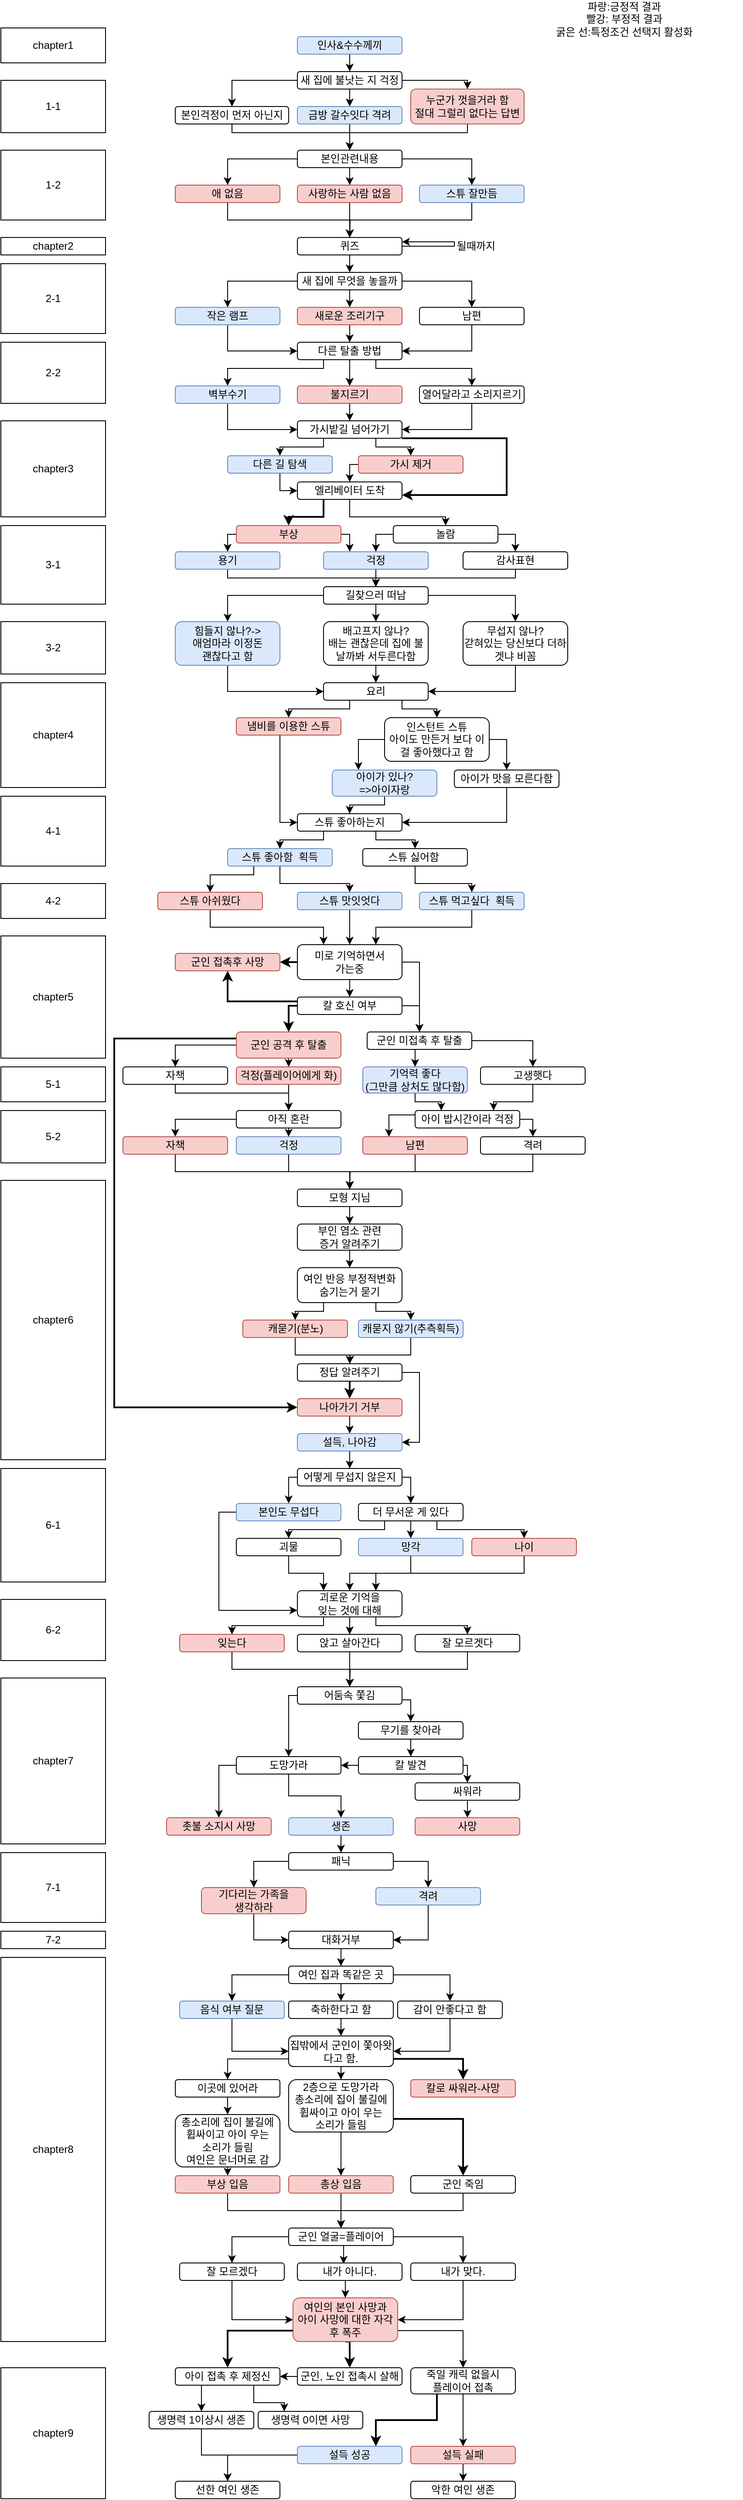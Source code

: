 <mxfile version="14.9.1" type="github">
  <diagram id="miuhh-R8xGuU6IyVp73m" name="Page-1">
    <mxGraphModel dx="1371" dy="776" grid="1" gridSize="10" guides="1" tooltips="1" connect="1" arrows="1" fold="1" page="1" pageScale="1" pageWidth="850" pageHeight="1100" math="0" shadow="0">
      <root>
        <mxCell id="0" />
        <mxCell id="1" parent="0" />
        <mxCell id="sbbaltn5TnSFldl5dsSz-1" value="chapter1" style="rounded=0;whiteSpace=wrap;html=1;" parent="1" vertex="1">
          <mxGeometry x="-150" y="90" width="120" height="40" as="geometry" />
        </mxCell>
        <mxCell id="sbbaltn5TnSFldl5dsSz-2" style="edgeStyle=orthogonalEdgeStyle;rounded=0;orthogonalLoop=1;jettySize=auto;html=1;exitX=0.5;exitY=1;exitDx=0;exitDy=0;entryX=0.5;entryY=0;entryDx=0;entryDy=0;" parent="1" source="sbbaltn5TnSFldl5dsSz-3" target="sbbaltn5TnSFldl5dsSz-24" edge="1">
          <mxGeometry relative="1" as="geometry" />
        </mxCell>
        <mxCell id="sbbaltn5TnSFldl5dsSz-3" value="인사&amp;amp;수수께끼" style="rounded=1;whiteSpace=wrap;html=1;fillColor=#dae8fc;strokeColor=#6c8ebf;" parent="1" vertex="1">
          <mxGeometry x="190" y="100" width="120" height="20" as="geometry" />
        </mxCell>
        <mxCell id="sbbaltn5TnSFldl5dsSz-4" style="edgeStyle=orthogonalEdgeStyle;rounded=0;orthogonalLoop=1;jettySize=auto;html=1;exitX=1;exitY=0.75;exitDx=0;exitDy=0;entryX=1;entryY=0.25;entryDx=0;entryDy=0;" parent="1" source="sbbaltn5TnSFldl5dsSz-8" target="sbbaltn5TnSFldl5dsSz-8" edge="1">
          <mxGeometry relative="1" as="geometry">
            <mxPoint x="370" y="340" as="targetPoint" />
            <Array as="points">
              <mxPoint x="310" y="340" />
              <mxPoint x="370" y="340" />
              <mxPoint x="370" y="335" />
            </Array>
          </mxGeometry>
        </mxCell>
        <mxCell id="sbbaltn5TnSFldl5dsSz-237" style="edgeStyle=orthogonalEdgeStyle;rounded=0;orthogonalLoop=1;jettySize=auto;html=1;exitX=0.5;exitY=1;exitDx=0;exitDy=0;entryX=0.5;entryY=0;entryDx=0;entryDy=0;strokeColor=#000000;strokeWidth=1;" parent="1" source="sbbaltn5TnSFldl5dsSz-8" target="sbbaltn5TnSFldl5dsSz-236" edge="1">
          <mxGeometry relative="1" as="geometry" />
        </mxCell>
        <mxCell id="sbbaltn5TnSFldl5dsSz-8" value="퀴즈" style="rounded=1;whiteSpace=wrap;html=1;" parent="1" vertex="1">
          <mxGeometry x="190" y="330" width="120" height="20" as="geometry" />
        </mxCell>
        <mxCell id="sbbaltn5TnSFldl5dsSz-9" style="edgeStyle=orthogonalEdgeStyle;rounded=0;orthogonalLoop=1;jettySize=auto;html=1;exitX=0.5;exitY=1;exitDx=0;exitDy=0;entryX=0.5;entryY=0;entryDx=0;entryDy=0;" parent="1" source="sbbaltn5TnSFldl5dsSz-10" target="sbbaltn5TnSFldl5dsSz-39" edge="1">
          <mxGeometry relative="1" as="geometry" />
        </mxCell>
        <mxCell id="sbbaltn5TnSFldl5dsSz-10" value="새로운 조리기구" style="rounded=1;whiteSpace=wrap;html=1;fillColor=#f8cecc;strokeColor=#b85450;" parent="1" vertex="1">
          <mxGeometry x="190" y="410" width="120" height="20" as="geometry" />
        </mxCell>
        <mxCell id="sbbaltn5TnSFldl5dsSz-11" value="될때까지" style="text;html=1;strokeColor=none;fillColor=none;align=center;verticalAlign=middle;whiteSpace=wrap;rounded=0;" parent="1" vertex="1">
          <mxGeometry x="365" y="330" width="60" height="20" as="geometry" />
        </mxCell>
        <mxCell id="sbbaltn5TnSFldl5dsSz-12" style="edgeStyle=orthogonalEdgeStyle;rounded=0;orthogonalLoop=1;jettySize=auto;html=1;exitX=0.5;exitY=1;exitDx=0;exitDy=0;entryX=0.5;entryY=0;entryDx=0;entryDy=0;" parent="1" source="sbbaltn5TnSFldl5dsSz-15" target="sbbaltn5TnSFldl5dsSz-17" edge="1">
          <mxGeometry relative="1" as="geometry" />
        </mxCell>
        <mxCell id="sbbaltn5TnSFldl5dsSz-13" style="edgeStyle=orthogonalEdgeStyle;rounded=0;orthogonalLoop=1;jettySize=auto;html=1;exitX=0;exitY=0.5;exitDx=0;exitDy=0;entryX=0.5;entryY=0;entryDx=0;entryDy=0;" parent="1" source="sbbaltn5TnSFldl5dsSz-15" target="sbbaltn5TnSFldl5dsSz-19" edge="1">
          <mxGeometry relative="1" as="geometry" />
        </mxCell>
        <mxCell id="sbbaltn5TnSFldl5dsSz-14" style="edgeStyle=orthogonalEdgeStyle;rounded=0;orthogonalLoop=1;jettySize=auto;html=1;exitX=1;exitY=0.5;exitDx=0;exitDy=0;entryX=0.5;entryY=0;entryDx=0;entryDy=0;strokeWidth=1;" parent="1" source="sbbaltn5TnSFldl5dsSz-15" target="sbbaltn5TnSFldl5dsSz-21" edge="1">
          <mxGeometry relative="1" as="geometry" />
        </mxCell>
        <mxCell id="sbbaltn5TnSFldl5dsSz-15" value="본인관련내용" style="rounded=1;whiteSpace=wrap;html=1;" parent="1" vertex="1">
          <mxGeometry x="190" y="230" width="120" height="20" as="geometry" />
        </mxCell>
        <mxCell id="sbbaltn5TnSFldl5dsSz-16" style="edgeStyle=orthogonalEdgeStyle;rounded=0;orthogonalLoop=1;jettySize=auto;html=1;exitX=0.5;exitY=1;exitDx=0;exitDy=0;entryX=0.5;entryY=0;entryDx=0;entryDy=0;" parent="1" source="sbbaltn5TnSFldl5dsSz-17" target="sbbaltn5TnSFldl5dsSz-8" edge="1">
          <mxGeometry relative="1" as="geometry" />
        </mxCell>
        <mxCell id="sbbaltn5TnSFldl5dsSz-17" value="사랑하는 사람 없음" style="rounded=1;whiteSpace=wrap;html=1;fillColor=#f8cecc;strokeColor=#b85450;" parent="1" vertex="1">
          <mxGeometry x="190" y="270" width="120" height="20" as="geometry" />
        </mxCell>
        <mxCell id="sbbaltn5TnSFldl5dsSz-235" style="edgeStyle=orthogonalEdgeStyle;rounded=0;orthogonalLoop=1;jettySize=auto;html=1;exitX=0.5;exitY=1;exitDx=0;exitDy=0;strokeColor=#000000;strokeWidth=1;" parent="1" source="sbbaltn5TnSFldl5dsSz-19" edge="1">
          <mxGeometry relative="1" as="geometry">
            <mxPoint x="250" y="330" as="targetPoint" />
          </mxGeometry>
        </mxCell>
        <mxCell id="sbbaltn5TnSFldl5dsSz-19" value="애 없음" style="rounded=1;whiteSpace=wrap;html=1;fillColor=#f8cecc;strokeColor=#b85450;" parent="1" vertex="1">
          <mxGeometry x="50" y="270" width="120" height="20" as="geometry" />
        </mxCell>
        <mxCell id="sbbaltn5TnSFldl5dsSz-234" style="edgeStyle=orthogonalEdgeStyle;rounded=0;orthogonalLoop=1;jettySize=auto;html=1;exitX=0.5;exitY=1;exitDx=0;exitDy=0;entryX=0.5;entryY=0;entryDx=0;entryDy=0;strokeColor=#000000;strokeWidth=1;" parent="1" source="sbbaltn5TnSFldl5dsSz-21" target="sbbaltn5TnSFldl5dsSz-8" edge="1">
          <mxGeometry relative="1" as="geometry" />
        </mxCell>
        <mxCell id="sbbaltn5TnSFldl5dsSz-21" value="스튜 잘만듬" style="rounded=1;whiteSpace=wrap;html=1;fillColor=#dae8fc;strokeColor=#6c8ebf;" parent="1" vertex="1">
          <mxGeometry x="330" y="270" width="120" height="20" as="geometry" />
        </mxCell>
        <mxCell id="sbbaltn5TnSFldl5dsSz-227" style="edgeStyle=orthogonalEdgeStyle;rounded=0;orthogonalLoop=1;jettySize=auto;html=1;exitX=0;exitY=0.5;exitDx=0;exitDy=0;entryX=0.5;entryY=0;entryDx=0;entryDy=0;" parent="1" source="sbbaltn5TnSFldl5dsSz-24" target="sbbaltn5TnSFldl5dsSz-26" edge="1">
          <mxGeometry relative="1" as="geometry" />
        </mxCell>
        <mxCell id="sbbaltn5TnSFldl5dsSz-228" style="edgeStyle=orthogonalEdgeStyle;rounded=0;orthogonalLoop=1;jettySize=auto;html=1;exitX=0.5;exitY=1;exitDx=0;exitDy=0;entryX=0.5;entryY=0;entryDx=0;entryDy=0;" parent="1" source="sbbaltn5TnSFldl5dsSz-24" target="sbbaltn5TnSFldl5dsSz-28" edge="1">
          <mxGeometry relative="1" as="geometry" />
        </mxCell>
        <mxCell id="sbbaltn5TnSFldl5dsSz-230" style="edgeStyle=orthogonalEdgeStyle;rounded=0;orthogonalLoop=1;jettySize=auto;html=1;exitX=1;exitY=0.5;exitDx=0;exitDy=0;entryX=0.5;entryY=0;entryDx=0;entryDy=0;" parent="1" source="sbbaltn5TnSFldl5dsSz-24" target="sbbaltn5TnSFldl5dsSz-229" edge="1">
          <mxGeometry relative="1" as="geometry">
            <Array as="points">
              <mxPoint x="385" y="150" />
            </Array>
          </mxGeometry>
        </mxCell>
        <mxCell id="sbbaltn5TnSFldl5dsSz-24" value="새 집에 불낫는 지 걱정" style="rounded=1;whiteSpace=wrap;html=1;" parent="1" vertex="1">
          <mxGeometry x="190" y="140" width="120" height="20" as="geometry" />
        </mxCell>
        <mxCell id="sbbaltn5TnSFldl5dsSz-231" style="edgeStyle=orthogonalEdgeStyle;rounded=0;orthogonalLoop=1;jettySize=auto;html=1;exitX=0.5;exitY=1;exitDx=0;exitDy=0;entryX=0.5;entryY=0;entryDx=0;entryDy=0;" parent="1" source="sbbaltn5TnSFldl5dsSz-26" target="sbbaltn5TnSFldl5dsSz-15" edge="1">
          <mxGeometry relative="1" as="geometry">
            <Array as="points">
              <mxPoint x="115" y="210" />
              <mxPoint x="250" y="210" />
            </Array>
          </mxGeometry>
        </mxCell>
        <mxCell id="sbbaltn5TnSFldl5dsSz-26" value="본인걱정이 먼저 아닌지" style="rounded=1;whiteSpace=wrap;html=1;" parent="1" vertex="1">
          <mxGeometry x="50" y="180" width="130" height="20" as="geometry" />
        </mxCell>
        <mxCell id="sbbaltn5TnSFldl5dsSz-233" style="edgeStyle=orthogonalEdgeStyle;rounded=0;orthogonalLoop=1;jettySize=auto;html=1;exitX=0.5;exitY=1;exitDx=0;exitDy=0;" parent="1" source="sbbaltn5TnSFldl5dsSz-28" edge="1">
          <mxGeometry relative="1" as="geometry">
            <mxPoint x="250" y="230" as="targetPoint" />
          </mxGeometry>
        </mxCell>
        <mxCell id="sbbaltn5TnSFldl5dsSz-28" value="금방 갈수잇다 격려" style="rounded=1;whiteSpace=wrap;html=1;fillColor=#dae8fc;strokeColor=#6c8ebf;" parent="1" vertex="1">
          <mxGeometry x="190" y="180" width="120" height="20" as="geometry" />
        </mxCell>
        <mxCell id="sbbaltn5TnSFldl5dsSz-29" value="1-1" style="rounded=0;whiteSpace=wrap;html=1;" parent="1" vertex="1">
          <mxGeometry x="-150" y="150" width="120" height="60" as="geometry" />
        </mxCell>
        <mxCell id="sbbaltn5TnSFldl5dsSz-30" value="1-2" style="rounded=0;whiteSpace=wrap;html=1;" parent="1" vertex="1">
          <mxGeometry x="-150" y="230" width="120" height="80" as="geometry" />
        </mxCell>
        <mxCell id="sbbaltn5TnSFldl5dsSz-31" style="edgeStyle=orthogonalEdgeStyle;rounded=0;orthogonalLoop=1;jettySize=auto;html=1;exitX=0.5;exitY=1;exitDx=0;exitDy=0;entryX=1;entryY=0.5;entryDx=0;entryDy=0;" parent="1" source="sbbaltn5TnSFldl5dsSz-32" target="sbbaltn5TnSFldl5dsSz-39" edge="1">
          <mxGeometry relative="1" as="geometry" />
        </mxCell>
        <mxCell id="sbbaltn5TnSFldl5dsSz-32" value="남편" style="rounded=1;whiteSpace=wrap;html=1;" parent="1" vertex="1">
          <mxGeometry x="330" y="410" width="120" height="20" as="geometry" />
        </mxCell>
        <mxCell id="sbbaltn5TnSFldl5dsSz-33" style="edgeStyle=orthogonalEdgeStyle;rounded=0;orthogonalLoop=1;jettySize=auto;html=1;exitX=0.5;exitY=1;exitDx=0;exitDy=0;entryX=0;entryY=0.5;entryDx=0;entryDy=0;" parent="1" source="sbbaltn5TnSFldl5dsSz-34" target="sbbaltn5TnSFldl5dsSz-39" edge="1">
          <mxGeometry relative="1" as="geometry" />
        </mxCell>
        <mxCell id="sbbaltn5TnSFldl5dsSz-34" value="작은 램프" style="rounded=1;whiteSpace=wrap;html=1;fillColor=#dae8fc;strokeColor=#6c8ebf;" parent="1" vertex="1">
          <mxGeometry x="50" y="410" width="120" height="20" as="geometry" />
        </mxCell>
        <mxCell id="sbbaltn5TnSFldl5dsSz-35" style="edgeStyle=orthogonalEdgeStyle;rounded=0;orthogonalLoop=1;jettySize=auto;html=1;exitX=0.25;exitY=1;exitDx=0;exitDy=0;entryX=0.5;entryY=0;entryDx=0;entryDy=0;" parent="1" source="sbbaltn5TnSFldl5dsSz-39" target="sbbaltn5TnSFldl5dsSz-43" edge="1">
          <mxGeometry relative="1" as="geometry">
            <Array as="points">
              <mxPoint x="220" y="480" />
              <mxPoint x="110" y="480" />
            </Array>
          </mxGeometry>
        </mxCell>
        <mxCell id="sbbaltn5TnSFldl5dsSz-36" style="edgeStyle=orthogonalEdgeStyle;rounded=0;orthogonalLoop=1;jettySize=auto;html=1;exitX=0.5;exitY=1;exitDx=0;exitDy=0;entryX=0.5;entryY=0;entryDx=0;entryDy=0;" parent="1" source="sbbaltn5TnSFldl5dsSz-39" target="sbbaltn5TnSFldl5dsSz-41" edge="1">
          <mxGeometry relative="1" as="geometry" />
        </mxCell>
        <mxCell id="sbbaltn5TnSFldl5dsSz-37" value="" style="edgeStyle=orthogonalEdgeStyle;rounded=1;orthogonalLoop=1;jettySize=auto;html=1;dashed=1;strokeWidth=1;" parent="1" source="sbbaltn5TnSFldl5dsSz-39" target="sbbaltn5TnSFldl5dsSz-41" edge="1">
          <mxGeometry relative="1" as="geometry" />
        </mxCell>
        <mxCell id="sbbaltn5TnSFldl5dsSz-38" style="edgeStyle=orthogonalEdgeStyle;rounded=0;orthogonalLoop=1;jettySize=auto;html=1;exitX=0.75;exitY=1;exitDx=0;exitDy=0;entryX=0.5;entryY=0;entryDx=0;entryDy=0;strokeWidth=1;" parent="1" source="sbbaltn5TnSFldl5dsSz-39" target="sbbaltn5TnSFldl5dsSz-45" edge="1">
          <mxGeometry relative="1" as="geometry">
            <Array as="points">
              <mxPoint x="280" y="480" />
              <mxPoint x="390" y="480" />
            </Array>
          </mxGeometry>
        </mxCell>
        <mxCell id="sbbaltn5TnSFldl5dsSz-39" value="다른 탈출 방법" style="rounded=1;whiteSpace=wrap;html=1;" parent="1" vertex="1">
          <mxGeometry x="190" y="450" width="120" height="20" as="geometry" />
        </mxCell>
        <mxCell id="sbbaltn5TnSFldl5dsSz-40" style="edgeStyle=orthogonalEdgeStyle;rounded=0;orthogonalLoop=1;jettySize=auto;html=1;exitX=0.5;exitY=1;exitDx=0;exitDy=0;entryX=0.5;entryY=0;entryDx=0;entryDy=0;strokeWidth=1;" parent="1" source="sbbaltn5TnSFldl5dsSz-41" target="sbbaltn5TnSFldl5dsSz-51" edge="1">
          <mxGeometry relative="1" as="geometry" />
        </mxCell>
        <mxCell id="sbbaltn5TnSFldl5dsSz-41" value="불지르기" style="rounded=1;whiteSpace=wrap;html=1;fillColor=#f8cecc;strokeColor=#b85450;" parent="1" vertex="1">
          <mxGeometry x="190" y="500" width="120" height="20" as="geometry" />
        </mxCell>
        <mxCell id="sbbaltn5TnSFldl5dsSz-42" style="edgeStyle=orthogonalEdgeStyle;rounded=0;orthogonalLoop=1;jettySize=auto;html=1;exitX=0.5;exitY=1;exitDx=0;exitDy=0;entryX=0;entryY=0.5;entryDx=0;entryDy=0;strokeWidth=1;" parent="1" source="sbbaltn5TnSFldl5dsSz-43" target="sbbaltn5TnSFldl5dsSz-51" edge="1">
          <mxGeometry relative="1" as="geometry" />
        </mxCell>
        <mxCell id="sbbaltn5TnSFldl5dsSz-43" value="벽부수기" style="rounded=1;whiteSpace=wrap;html=1;fillColor=#dae8fc;strokeColor=#6c8ebf;" parent="1" vertex="1">
          <mxGeometry x="50" y="500" width="120" height="20" as="geometry" />
        </mxCell>
        <mxCell id="sbbaltn5TnSFldl5dsSz-44" style="edgeStyle=orthogonalEdgeStyle;rounded=0;orthogonalLoop=1;jettySize=auto;html=1;exitX=0.5;exitY=1;exitDx=0;exitDy=0;entryX=1;entryY=0.5;entryDx=0;entryDy=0;strokeWidth=1;" parent="1" source="sbbaltn5TnSFldl5dsSz-45" target="sbbaltn5TnSFldl5dsSz-51" edge="1">
          <mxGeometry relative="1" as="geometry" />
        </mxCell>
        <mxCell id="sbbaltn5TnSFldl5dsSz-45" value="열어달라고 소리지르기" style="rounded=1;whiteSpace=wrap;html=1;" parent="1" vertex="1">
          <mxGeometry x="330" y="500" width="120" height="20" as="geometry" />
        </mxCell>
        <mxCell id="sbbaltn5TnSFldl5dsSz-46" value="파랑:긍정적 결과&lt;br&gt;빨강: 부정적 결과&lt;br&gt;굵은 선:특정조건 선택지 활성화" style="text;html=1;strokeColor=none;fillColor=none;align=center;verticalAlign=middle;whiteSpace=wrap;rounded=0;" parent="1" vertex="1">
          <mxGeometry x="430" y="70" width="270" height="20" as="geometry" />
        </mxCell>
        <mxCell id="sbbaltn5TnSFldl5dsSz-47" value="2-1" style="rounded=0;whiteSpace=wrap;html=1;" parent="1" vertex="1">
          <mxGeometry x="-150" y="360" width="120" height="80" as="geometry" />
        </mxCell>
        <mxCell id="sbbaltn5TnSFldl5dsSz-48" value="2-2" style="rounded=0;whiteSpace=wrap;html=1;" parent="1" vertex="1">
          <mxGeometry x="-150" y="450" width="120" height="70" as="geometry" />
        </mxCell>
        <mxCell id="sbbaltn5TnSFldl5dsSz-49" style="edgeStyle=orthogonalEdgeStyle;rounded=0;orthogonalLoop=1;jettySize=auto;html=1;exitX=0.25;exitY=1;exitDx=0;exitDy=0;entryX=0.5;entryY=0;entryDx=0;entryDy=0;strokeWidth=1;" parent="1" source="sbbaltn5TnSFldl5dsSz-51" target="sbbaltn5TnSFldl5dsSz-53" edge="1">
          <mxGeometry relative="1" as="geometry">
            <Array as="points">
              <mxPoint x="220" y="570" />
              <mxPoint x="170" y="570" />
            </Array>
          </mxGeometry>
        </mxCell>
        <mxCell id="sbbaltn5TnSFldl5dsSz-50" style="edgeStyle=orthogonalEdgeStyle;rounded=0;orthogonalLoop=1;jettySize=auto;html=1;exitX=0.75;exitY=1;exitDx=0;exitDy=0;entryX=0.5;entryY=0;entryDx=0;entryDy=0;strokeWidth=1;" parent="1" source="sbbaltn5TnSFldl5dsSz-51" target="sbbaltn5TnSFldl5dsSz-55" edge="1">
          <mxGeometry relative="1" as="geometry">
            <Array as="points">
              <mxPoint x="280" y="570" />
              <mxPoint x="320" y="570" />
            </Array>
          </mxGeometry>
        </mxCell>
        <mxCell id="sbbaltn5TnSFldl5dsSz-242" style="edgeStyle=orthogonalEdgeStyle;rounded=0;orthogonalLoop=1;jettySize=auto;html=1;exitX=1;exitY=1;exitDx=0;exitDy=0;entryX=1;entryY=0.75;entryDx=0;entryDy=0;strokeColor=#000000;strokeWidth=2;" parent="1" source="sbbaltn5TnSFldl5dsSz-51" target="sbbaltn5TnSFldl5dsSz-58" edge="1">
          <mxGeometry relative="1" as="geometry">
            <Array as="points">
              <mxPoint x="430" y="560" />
              <mxPoint x="430" y="625" />
            </Array>
          </mxGeometry>
        </mxCell>
        <mxCell id="sbbaltn5TnSFldl5dsSz-51" value="가시밭길 넘어가기" style="rounded=1;whiteSpace=wrap;html=1;" parent="1" vertex="1">
          <mxGeometry x="190" y="540" width="120" height="20" as="geometry" />
        </mxCell>
        <mxCell id="sbbaltn5TnSFldl5dsSz-52" style="edgeStyle=orthogonalEdgeStyle;rounded=0;orthogonalLoop=1;jettySize=auto;html=1;exitX=0.5;exitY=1;exitDx=0;exitDy=0;entryX=0;entryY=0.5;entryDx=0;entryDy=0;strokeWidth=1;" parent="1" source="sbbaltn5TnSFldl5dsSz-53" target="sbbaltn5TnSFldl5dsSz-58" edge="1">
          <mxGeometry relative="1" as="geometry">
            <Array as="points">
              <mxPoint x="170" y="620" />
            </Array>
          </mxGeometry>
        </mxCell>
        <mxCell id="sbbaltn5TnSFldl5dsSz-53" value="다른 길 탐색" style="rounded=1;whiteSpace=wrap;html=1;fillColor=#dae8fc;strokeColor=#6c8ebf;" parent="1" vertex="1">
          <mxGeometry x="110" y="580" width="120" height="20" as="geometry" />
        </mxCell>
        <mxCell id="sbbaltn5TnSFldl5dsSz-243" style="edgeStyle=orthogonalEdgeStyle;rounded=0;orthogonalLoop=1;jettySize=auto;html=1;exitX=0;exitY=0.5;exitDx=0;exitDy=0;entryX=0.5;entryY=0;entryDx=0;entryDy=0;strokeColor=#000000;strokeWidth=1;" parent="1" source="sbbaltn5TnSFldl5dsSz-55" target="sbbaltn5TnSFldl5dsSz-58" edge="1">
          <mxGeometry relative="1" as="geometry" />
        </mxCell>
        <mxCell id="sbbaltn5TnSFldl5dsSz-55" value="가시 제거" style="rounded=1;whiteSpace=wrap;html=1;fillColor=#f8cecc;strokeColor=#b85450;" parent="1" vertex="1">
          <mxGeometry x="260" y="580" width="120" height="20" as="geometry" />
        </mxCell>
        <mxCell id="sbbaltn5TnSFldl5dsSz-56" style="edgeStyle=orthogonalEdgeStyle;rounded=0;orthogonalLoop=1;jettySize=auto;html=1;exitX=0.25;exitY=1;exitDx=0;exitDy=0;entryX=0.5;entryY=0;entryDx=0;entryDy=0;strokeWidth=2;" parent="1" source="sbbaltn5TnSFldl5dsSz-58" target="sbbaltn5TnSFldl5dsSz-62" edge="1">
          <mxGeometry relative="1" as="geometry">
            <Array as="points">
              <mxPoint x="220" y="650" />
              <mxPoint x="180" y="650" />
            </Array>
          </mxGeometry>
        </mxCell>
        <mxCell id="sbbaltn5TnSFldl5dsSz-57" style="edgeStyle=orthogonalEdgeStyle;rounded=0;orthogonalLoop=1;jettySize=auto;html=1;exitX=0.5;exitY=1;exitDx=0;exitDy=0;entryX=0.5;entryY=0;entryDx=0;entryDy=0;strokeWidth=1;" parent="1" source="sbbaltn5TnSFldl5dsSz-58" target="sbbaltn5TnSFldl5dsSz-64" edge="1">
          <mxGeometry relative="1" as="geometry">
            <Array as="points">
              <mxPoint x="250" y="650" />
              <mxPoint x="360" y="650" />
            </Array>
          </mxGeometry>
        </mxCell>
        <mxCell id="sbbaltn5TnSFldl5dsSz-58" value="엘리베이터 도착" style="rounded=1;whiteSpace=wrap;html=1;" parent="1" vertex="1">
          <mxGeometry x="190" y="610" width="120" height="20" as="geometry" />
        </mxCell>
        <mxCell id="sbbaltn5TnSFldl5dsSz-244" style="edgeStyle=orthogonalEdgeStyle;rounded=0;orthogonalLoop=1;jettySize=auto;html=1;exitX=0;exitY=0.5;exitDx=0;exitDy=0;entryX=0.5;entryY=0;entryDx=0;entryDy=0;strokeColor=#000000;strokeWidth=1;" parent="1" source="sbbaltn5TnSFldl5dsSz-62" target="sbbaltn5TnSFldl5dsSz-68" edge="1">
          <mxGeometry relative="1" as="geometry" />
        </mxCell>
        <mxCell id="sbbaltn5TnSFldl5dsSz-247" style="edgeStyle=orthogonalEdgeStyle;rounded=0;orthogonalLoop=1;jettySize=auto;html=1;exitX=1;exitY=0.5;exitDx=0;exitDy=0;entryX=0.25;entryY=0;entryDx=0;entryDy=0;strokeColor=#000000;strokeWidth=1;" parent="1" source="sbbaltn5TnSFldl5dsSz-62" target="sbbaltn5TnSFldl5dsSz-66" edge="1">
          <mxGeometry relative="1" as="geometry" />
        </mxCell>
        <mxCell id="sbbaltn5TnSFldl5dsSz-62" value="부상" style="rounded=1;whiteSpace=wrap;html=1;fillColor=#f8cecc;strokeColor=#b85450;" parent="1" vertex="1">
          <mxGeometry x="120" y="660" width="120" height="20" as="geometry" />
        </mxCell>
        <mxCell id="sbbaltn5TnSFldl5dsSz-248" style="edgeStyle=orthogonalEdgeStyle;rounded=0;orthogonalLoop=1;jettySize=auto;html=1;exitX=0;exitY=0.5;exitDx=0;exitDy=0;entryX=0.5;entryY=0;entryDx=0;entryDy=0;strokeColor=#000000;strokeWidth=1;" parent="1" source="sbbaltn5TnSFldl5dsSz-64" target="sbbaltn5TnSFldl5dsSz-66" edge="1">
          <mxGeometry relative="1" as="geometry" />
        </mxCell>
        <mxCell id="sbbaltn5TnSFldl5dsSz-250" style="edgeStyle=orthogonalEdgeStyle;rounded=0;orthogonalLoop=1;jettySize=auto;html=1;exitX=1;exitY=0.5;exitDx=0;exitDy=0;strokeColor=#000000;strokeWidth=1;" parent="1" source="sbbaltn5TnSFldl5dsSz-64" target="sbbaltn5TnSFldl5dsSz-249" edge="1">
          <mxGeometry relative="1" as="geometry" />
        </mxCell>
        <mxCell id="sbbaltn5TnSFldl5dsSz-64" value="놀람" style="rounded=1;whiteSpace=wrap;html=1;" parent="1" vertex="1">
          <mxGeometry x="300" y="660" width="120" height="20" as="geometry" />
        </mxCell>
        <mxCell id="sbbaltn5TnSFldl5dsSz-254" style="edgeStyle=orthogonalEdgeStyle;rounded=0;orthogonalLoop=1;jettySize=auto;html=1;exitX=0.5;exitY=1;exitDx=0;exitDy=0;strokeColor=#000000;strokeWidth=1;" parent="1" source="sbbaltn5TnSFldl5dsSz-66" edge="1">
          <mxGeometry relative="1" as="geometry">
            <mxPoint x="280" y="730" as="targetPoint" />
          </mxGeometry>
        </mxCell>
        <mxCell id="sbbaltn5TnSFldl5dsSz-66" value="걱정" style="rounded=1;whiteSpace=wrap;html=1;fillColor=#dae8fc;strokeColor=#6c8ebf;" parent="1" vertex="1">
          <mxGeometry x="220" y="690" width="120" height="20" as="geometry" />
        </mxCell>
        <mxCell id="sbbaltn5TnSFldl5dsSz-252" style="edgeStyle=orthogonalEdgeStyle;rounded=0;orthogonalLoop=1;jettySize=auto;html=1;exitX=0.5;exitY=1;exitDx=0;exitDy=0;entryX=0.5;entryY=0;entryDx=0;entryDy=0;strokeColor=#000000;strokeWidth=1;" parent="1" source="sbbaltn5TnSFldl5dsSz-68" target="sbbaltn5TnSFldl5dsSz-251" edge="1">
          <mxGeometry relative="1" as="geometry">
            <Array as="points">
              <mxPoint x="110" y="720" />
              <mxPoint x="280" y="720" />
            </Array>
          </mxGeometry>
        </mxCell>
        <mxCell id="sbbaltn5TnSFldl5dsSz-68" value="용기" style="rounded=1;whiteSpace=wrap;html=1;fillColor=#dae8fc;strokeColor=#6c8ebf;" parent="1" vertex="1">
          <mxGeometry x="50" y="690" width="120" height="20" as="geometry" />
        </mxCell>
        <mxCell id="sbbaltn5TnSFldl5dsSz-89" value="3-1" style="rounded=0;whiteSpace=wrap;html=1;" parent="1" vertex="1">
          <mxGeometry x="-150" y="660" width="120" height="90" as="geometry" />
        </mxCell>
        <mxCell id="sbbaltn5TnSFldl5dsSz-296" style="edgeStyle=orthogonalEdgeStyle;rounded=0;orthogonalLoop=1;jettySize=auto;html=1;exitX=0;exitY=0.5;exitDx=0;exitDy=0;entryX=1;entryY=0.5;entryDx=0;entryDy=0;strokeColor=#000000;strokeWidth=2;" parent="1" source="sbbaltn5TnSFldl5dsSz-113" target="sbbaltn5TnSFldl5dsSz-295" edge="1">
          <mxGeometry relative="1" as="geometry" />
        </mxCell>
        <mxCell id="sbbaltn5TnSFldl5dsSz-303" style="edgeStyle=orthogonalEdgeStyle;rounded=0;orthogonalLoop=1;jettySize=auto;html=1;exitX=0.5;exitY=1;exitDx=0;exitDy=0;entryX=0.5;entryY=0;entryDx=0;entryDy=0;strokeColor=#000000;strokeWidth=1;" parent="1" source="sbbaltn5TnSFldl5dsSz-113" target="sbbaltn5TnSFldl5dsSz-301" edge="1">
          <mxGeometry relative="1" as="geometry" />
        </mxCell>
        <mxCell id="sbbaltn5TnSFldl5dsSz-306" style="edgeStyle=orthogonalEdgeStyle;rounded=0;orthogonalLoop=1;jettySize=auto;html=1;exitX=1;exitY=0.5;exitDx=0;exitDy=0;entryX=0.5;entryY=0;entryDx=0;entryDy=0;strokeColor=#000000;strokeWidth=1;" parent="1" source="sbbaltn5TnSFldl5dsSz-113" target="sbbaltn5TnSFldl5dsSz-297" edge="1">
          <mxGeometry relative="1" as="geometry" />
        </mxCell>
        <mxCell id="sbbaltn5TnSFldl5dsSz-113" value="미로 기억하면서 &lt;br&gt;가는중" style="rounded=1;whiteSpace=wrap;html=1;" parent="1" vertex="1">
          <mxGeometry x="190" y="1140" width="120" height="40" as="geometry" />
        </mxCell>
        <mxCell id="sbbaltn5TnSFldl5dsSz-119" value="chapter5" style="rounded=0;whiteSpace=wrap;html=1;" parent="1" vertex="1">
          <mxGeometry x="-150" y="1130" width="120" height="140" as="geometry" />
        </mxCell>
        <mxCell id="sbbaltn5TnSFldl5dsSz-120" value="chapter2" style="rounded=0;whiteSpace=wrap;html=1;" parent="1" vertex="1">
          <mxGeometry x="-150" y="330" width="120" height="20" as="geometry" />
        </mxCell>
        <mxCell id="sbbaltn5TnSFldl5dsSz-121" value="chapter3" style="rounded=0;whiteSpace=wrap;html=1;" parent="1" vertex="1">
          <mxGeometry x="-150" y="540" width="120" height="110" as="geometry" />
        </mxCell>
        <mxCell id="sbbaltn5TnSFldl5dsSz-122" value="chapter4" style="rounded=0;whiteSpace=wrap;html=1;" parent="1" vertex="1">
          <mxGeometry x="-150" y="840" width="120" height="120" as="geometry" />
        </mxCell>
        <mxCell id="sbbaltn5TnSFldl5dsSz-314" style="edgeStyle=orthogonalEdgeStyle;rounded=0;orthogonalLoop=1;jettySize=auto;html=1;exitX=0.5;exitY=1;exitDx=0;exitDy=0;entryX=0.5;entryY=0;entryDx=0;entryDy=0;strokeColor=#000000;strokeWidth=1;" parent="1" source="sbbaltn5TnSFldl5dsSz-125" target="sbbaltn5TnSFldl5dsSz-313" edge="1">
          <mxGeometry relative="1" as="geometry" />
        </mxCell>
        <mxCell id="sbbaltn5TnSFldl5dsSz-316" style="edgeStyle=orthogonalEdgeStyle;rounded=0;orthogonalLoop=1;jettySize=auto;html=1;exitX=0;exitY=0.5;exitDx=0;exitDy=0;entryX=0.5;entryY=0;entryDx=0;entryDy=0;strokeColor=#000000;strokeWidth=1;" parent="1" source="sbbaltn5TnSFldl5dsSz-125" target="sbbaltn5TnSFldl5dsSz-315" edge="1">
          <mxGeometry relative="1" as="geometry" />
        </mxCell>
        <mxCell id="LpmgnAv1GXG3JkI4W1ax-24" style="edgeStyle=orthogonalEdgeStyle;rounded=0;orthogonalLoop=1;jettySize=auto;html=1;exitX=0;exitY=0.25;exitDx=0;exitDy=0;entryX=0;entryY=0.5;entryDx=0;entryDy=0;strokeWidth=2;" parent="1" source="sbbaltn5TnSFldl5dsSz-125" target="LpmgnAv1GXG3JkI4W1ax-23" edge="1">
          <mxGeometry relative="1" as="geometry">
            <Array as="points">
              <mxPoint x="-20" y="1248" />
              <mxPoint x="-20" y="1670" />
            </Array>
          </mxGeometry>
        </mxCell>
        <mxCell id="sbbaltn5TnSFldl5dsSz-125" value="군인 공격 후 탈출" style="rounded=1;whiteSpace=wrap;html=1;fillColor=#f8cecc;strokeColor=#b85450;" parent="1" vertex="1">
          <mxGeometry x="120" y="1240" width="120" height="30" as="geometry" />
        </mxCell>
        <mxCell id="sbbaltn5TnSFldl5dsSz-131" value="5-1" style="rounded=0;whiteSpace=wrap;html=1;" parent="1" vertex="1">
          <mxGeometry x="-150" y="1280" width="120" height="40" as="geometry" />
        </mxCell>
        <mxCell id="sbbaltn5TnSFldl5dsSz-149" value="chapter6" style="rounded=0;whiteSpace=wrap;html=1;" parent="1" vertex="1">
          <mxGeometry x="-150" y="1410" width="120" height="320" as="geometry" />
        </mxCell>
        <mxCell id="sbbaltn5TnSFldl5dsSz-190" value="6-2" style="rounded=0;whiteSpace=wrap;html=1;" parent="1" vertex="1">
          <mxGeometry x="-150" y="1890" width="120" height="70" as="geometry" />
        </mxCell>
        <mxCell id="sbbaltn5TnSFldl5dsSz-196" value="chapter7" style="rounded=0;whiteSpace=wrap;html=1;" parent="1" vertex="1">
          <mxGeometry x="-150" y="1980" width="120" height="190" as="geometry" />
        </mxCell>
        <mxCell id="sbbaltn5TnSFldl5dsSz-232" style="edgeStyle=orthogonalEdgeStyle;rounded=0;orthogonalLoop=1;jettySize=auto;html=1;exitX=0.5;exitY=1;exitDx=0;exitDy=0;entryX=0.5;entryY=0;entryDx=0;entryDy=0;" parent="1" source="sbbaltn5TnSFldl5dsSz-229" target="sbbaltn5TnSFldl5dsSz-15" edge="1">
          <mxGeometry relative="1" as="geometry">
            <Array as="points">
              <mxPoint x="385" y="210" />
              <mxPoint x="250" y="210" />
            </Array>
          </mxGeometry>
        </mxCell>
        <mxCell id="sbbaltn5TnSFldl5dsSz-229" value="누군가 껏을거라 함&lt;br&gt;절대 그럴리 없다는 답변" style="rounded=1;whiteSpace=wrap;html=1;fillColor=#f8cecc;strokeColor=#b85450;" parent="1" vertex="1">
          <mxGeometry x="320" y="160" width="130" height="40" as="geometry" />
        </mxCell>
        <mxCell id="sbbaltn5TnSFldl5dsSz-238" style="edgeStyle=orthogonalEdgeStyle;rounded=0;orthogonalLoop=1;jettySize=auto;html=1;exitX=0;exitY=0.5;exitDx=0;exitDy=0;entryX=0.5;entryY=0;entryDx=0;entryDy=0;strokeColor=#000000;strokeWidth=1;" parent="1" source="sbbaltn5TnSFldl5dsSz-236" target="sbbaltn5TnSFldl5dsSz-34" edge="1">
          <mxGeometry relative="1" as="geometry" />
        </mxCell>
        <mxCell id="sbbaltn5TnSFldl5dsSz-239" style="edgeStyle=orthogonalEdgeStyle;rounded=0;orthogonalLoop=1;jettySize=auto;html=1;exitX=0.5;exitY=1;exitDx=0;exitDy=0;entryX=0.5;entryY=0;entryDx=0;entryDy=0;strokeColor=#000000;strokeWidth=1;" parent="1" source="sbbaltn5TnSFldl5dsSz-236" target="sbbaltn5TnSFldl5dsSz-10" edge="1">
          <mxGeometry relative="1" as="geometry" />
        </mxCell>
        <mxCell id="sbbaltn5TnSFldl5dsSz-240" style="edgeStyle=orthogonalEdgeStyle;rounded=0;orthogonalLoop=1;jettySize=auto;html=1;exitX=1;exitY=0.5;exitDx=0;exitDy=0;entryX=0.5;entryY=0;entryDx=0;entryDy=0;strokeColor=#000000;strokeWidth=1;" parent="1" source="sbbaltn5TnSFldl5dsSz-236" target="sbbaltn5TnSFldl5dsSz-32" edge="1">
          <mxGeometry relative="1" as="geometry" />
        </mxCell>
        <mxCell id="sbbaltn5TnSFldl5dsSz-236" value="새 집에 무엇을 놓을까" style="rounded=1;whiteSpace=wrap;html=1;" parent="1" vertex="1">
          <mxGeometry x="190" y="370" width="120" height="20" as="geometry" />
        </mxCell>
        <mxCell id="sbbaltn5TnSFldl5dsSz-253" style="edgeStyle=orthogonalEdgeStyle;rounded=0;orthogonalLoop=1;jettySize=auto;html=1;exitX=0.5;exitY=1;exitDx=0;exitDy=0;entryX=0.5;entryY=0;entryDx=0;entryDy=0;strokeColor=#000000;strokeWidth=1;" parent="1" source="sbbaltn5TnSFldl5dsSz-249" target="sbbaltn5TnSFldl5dsSz-251" edge="1">
          <mxGeometry relative="1" as="geometry">
            <Array as="points">
              <mxPoint x="440" y="720" />
              <mxPoint x="280" y="720" />
            </Array>
          </mxGeometry>
        </mxCell>
        <mxCell id="sbbaltn5TnSFldl5dsSz-249" value="감사표현" style="rounded=1;whiteSpace=wrap;html=1;" parent="1" vertex="1">
          <mxGeometry x="380" y="690" width="120" height="20" as="geometry" />
        </mxCell>
        <mxCell id="sbbaltn5TnSFldl5dsSz-256" style="edgeStyle=orthogonalEdgeStyle;rounded=0;orthogonalLoop=1;jettySize=auto;html=1;exitX=0;exitY=0.5;exitDx=0;exitDy=0;entryX=0.5;entryY=0;entryDx=0;entryDy=0;strokeColor=#000000;strokeWidth=1;" parent="1" source="sbbaltn5TnSFldl5dsSz-251" target="sbbaltn5TnSFldl5dsSz-255" edge="1">
          <mxGeometry relative="1" as="geometry" />
        </mxCell>
        <mxCell id="sbbaltn5TnSFldl5dsSz-258" style="edgeStyle=orthogonalEdgeStyle;rounded=0;orthogonalLoop=1;jettySize=auto;html=1;exitX=0.5;exitY=1;exitDx=0;exitDy=0;entryX=0.5;entryY=0;entryDx=0;entryDy=0;strokeColor=#000000;strokeWidth=1;" parent="1" source="sbbaltn5TnSFldl5dsSz-251" target="sbbaltn5TnSFldl5dsSz-257" edge="1">
          <mxGeometry relative="1" as="geometry" />
        </mxCell>
        <mxCell id="sbbaltn5TnSFldl5dsSz-260" style="edgeStyle=orthogonalEdgeStyle;rounded=0;orthogonalLoop=1;jettySize=auto;html=1;exitX=1;exitY=0.5;exitDx=0;exitDy=0;strokeColor=#000000;strokeWidth=1;" parent="1" source="sbbaltn5TnSFldl5dsSz-251" target="sbbaltn5TnSFldl5dsSz-259" edge="1">
          <mxGeometry relative="1" as="geometry" />
        </mxCell>
        <mxCell id="sbbaltn5TnSFldl5dsSz-251" value="길찾으러 떠남" style="rounded=1;whiteSpace=wrap;html=1;" parent="1" vertex="1">
          <mxGeometry x="220" y="730" width="120" height="20" as="geometry" />
        </mxCell>
        <mxCell id="sbbaltn5TnSFldl5dsSz-263" style="edgeStyle=orthogonalEdgeStyle;rounded=0;orthogonalLoop=1;jettySize=auto;html=1;exitX=0.5;exitY=1;exitDx=0;exitDy=0;entryX=0;entryY=0.5;entryDx=0;entryDy=0;strokeColor=#000000;strokeWidth=1;" parent="1" source="sbbaltn5TnSFldl5dsSz-255" target="sbbaltn5TnSFldl5dsSz-262" edge="1">
          <mxGeometry relative="1" as="geometry" />
        </mxCell>
        <mxCell id="sbbaltn5TnSFldl5dsSz-255" value="힘들지 않나?-&amp;gt;&lt;br&gt;애엄마라 이정돈 &lt;br&gt;괜찮다고 함" style="rounded=1;whiteSpace=wrap;html=1;fillColor=#dae8fc;strokeColor=#6c8ebf;" parent="1" vertex="1">
          <mxGeometry x="50" y="770" width="120" height="50" as="geometry" />
        </mxCell>
        <mxCell id="sbbaltn5TnSFldl5dsSz-264" style="edgeStyle=orthogonalEdgeStyle;rounded=0;orthogonalLoop=1;jettySize=auto;html=1;exitX=0.5;exitY=1;exitDx=0;exitDy=0;entryX=0.5;entryY=0;entryDx=0;entryDy=0;strokeColor=#000000;strokeWidth=1;" parent="1" source="sbbaltn5TnSFldl5dsSz-257" target="sbbaltn5TnSFldl5dsSz-262" edge="1">
          <mxGeometry relative="1" as="geometry" />
        </mxCell>
        <mxCell id="sbbaltn5TnSFldl5dsSz-257" value="배고프지 않나?&lt;br&gt;배는 괜찮은데 집에 불날까봐 서두른다함" style="rounded=1;whiteSpace=wrap;html=1;" parent="1" vertex="1">
          <mxGeometry x="220" y="770" width="120" height="50" as="geometry" />
        </mxCell>
        <mxCell id="sbbaltn5TnSFldl5dsSz-265" style="edgeStyle=orthogonalEdgeStyle;rounded=0;orthogonalLoop=1;jettySize=auto;html=1;exitX=0.5;exitY=1;exitDx=0;exitDy=0;entryX=1;entryY=0.5;entryDx=0;entryDy=0;strokeColor=#000000;strokeWidth=1;" parent="1" source="sbbaltn5TnSFldl5dsSz-259" target="sbbaltn5TnSFldl5dsSz-262" edge="1">
          <mxGeometry relative="1" as="geometry" />
        </mxCell>
        <mxCell id="sbbaltn5TnSFldl5dsSz-259" value="무섭지 않나?&lt;br&gt;갇혀있는 당신보다 더하겟냐 비꼼" style="rounded=1;whiteSpace=wrap;html=1;" parent="1" vertex="1">
          <mxGeometry x="380" y="770" width="120" height="50" as="geometry" />
        </mxCell>
        <mxCell id="sbbaltn5TnSFldl5dsSz-261" value="3-2" style="rounded=0;whiteSpace=wrap;html=1;" parent="1" vertex="1">
          <mxGeometry x="-150" y="770" width="120" height="60" as="geometry" />
        </mxCell>
        <mxCell id="sbbaltn5TnSFldl5dsSz-267" style="edgeStyle=orthogonalEdgeStyle;rounded=0;orthogonalLoop=1;jettySize=auto;html=1;exitX=0.25;exitY=1;exitDx=0;exitDy=0;strokeColor=#000000;strokeWidth=1;" parent="1" source="sbbaltn5TnSFldl5dsSz-262" target="sbbaltn5TnSFldl5dsSz-266" edge="1">
          <mxGeometry relative="1" as="geometry">
            <Array as="points">
              <mxPoint x="250" y="870" />
              <mxPoint x="180" y="870" />
            </Array>
          </mxGeometry>
        </mxCell>
        <mxCell id="sbbaltn5TnSFldl5dsSz-269" style="edgeStyle=orthogonalEdgeStyle;rounded=0;orthogonalLoop=1;jettySize=auto;html=1;exitX=0.75;exitY=1;exitDx=0;exitDy=0;entryX=0.5;entryY=0;entryDx=0;entryDy=0;strokeColor=#000000;strokeWidth=1;" parent="1" source="sbbaltn5TnSFldl5dsSz-262" target="sbbaltn5TnSFldl5dsSz-268" edge="1">
          <mxGeometry relative="1" as="geometry">
            <Array as="points">
              <mxPoint x="310" y="870" />
              <mxPoint x="350" y="870" />
            </Array>
          </mxGeometry>
        </mxCell>
        <mxCell id="sbbaltn5TnSFldl5dsSz-262" value="요리" style="rounded=1;whiteSpace=wrap;html=1;" parent="1" vertex="1">
          <mxGeometry x="220" y="840" width="120" height="20" as="geometry" />
        </mxCell>
        <mxCell id="sbbaltn5TnSFldl5dsSz-277" style="edgeStyle=orthogonalEdgeStyle;rounded=0;orthogonalLoop=1;jettySize=auto;html=1;exitX=0.5;exitY=1;exitDx=0;exitDy=0;entryX=0;entryY=0.5;entryDx=0;entryDy=0;strokeColor=#000000;strokeWidth=1;" parent="1" source="sbbaltn5TnSFldl5dsSz-266" target="sbbaltn5TnSFldl5dsSz-276" edge="1">
          <mxGeometry relative="1" as="geometry">
            <Array as="points">
              <mxPoint x="170" y="900" />
              <mxPoint x="170" y="1000" />
            </Array>
          </mxGeometry>
        </mxCell>
        <mxCell id="sbbaltn5TnSFldl5dsSz-266" value="냄비를 이용한 스튜" style="rounded=1;whiteSpace=wrap;html=1;fillColor=#f8cecc;strokeColor=#b85450;" parent="1" vertex="1">
          <mxGeometry x="120" y="880" width="120" height="20" as="geometry" />
        </mxCell>
        <mxCell id="sbbaltn5TnSFldl5dsSz-272" style="edgeStyle=orthogonalEdgeStyle;rounded=0;orthogonalLoop=1;jettySize=auto;html=1;exitX=0;exitY=0.5;exitDx=0;exitDy=0;entryX=0.25;entryY=0;entryDx=0;entryDy=0;strokeColor=#000000;strokeWidth=1;" parent="1" source="sbbaltn5TnSFldl5dsSz-268" target="sbbaltn5TnSFldl5dsSz-271" edge="1">
          <mxGeometry relative="1" as="geometry" />
        </mxCell>
        <mxCell id="sbbaltn5TnSFldl5dsSz-274" style="edgeStyle=orthogonalEdgeStyle;rounded=0;orthogonalLoop=1;jettySize=auto;html=1;exitX=1;exitY=0.5;exitDx=0;exitDy=0;entryX=0.5;entryY=0;entryDx=0;entryDy=0;strokeColor=#000000;strokeWidth=1;" parent="1" source="sbbaltn5TnSFldl5dsSz-268" target="sbbaltn5TnSFldl5dsSz-273" edge="1">
          <mxGeometry relative="1" as="geometry" />
        </mxCell>
        <mxCell id="sbbaltn5TnSFldl5dsSz-268" value="인스턴트 스튜&lt;br&gt;아이도 만든거 보다 이걸 좋아했다고 함" style="rounded=1;whiteSpace=wrap;html=1;" parent="1" vertex="1">
          <mxGeometry x="290" y="880" width="120" height="50" as="geometry" />
        </mxCell>
        <mxCell id="sbbaltn5TnSFldl5dsSz-278" style="edgeStyle=orthogonalEdgeStyle;rounded=0;orthogonalLoop=1;jettySize=auto;html=1;exitX=0.5;exitY=1;exitDx=0;exitDy=0;entryX=0.5;entryY=0;entryDx=0;entryDy=0;strokeColor=#000000;strokeWidth=1;" parent="1" source="sbbaltn5TnSFldl5dsSz-271" target="sbbaltn5TnSFldl5dsSz-276" edge="1">
          <mxGeometry relative="1" as="geometry">
            <Array as="points">
              <mxPoint x="290" y="980" />
              <mxPoint x="250" y="980" />
            </Array>
          </mxGeometry>
        </mxCell>
        <mxCell id="sbbaltn5TnSFldl5dsSz-271" value="아이가 있나?&lt;br&gt;=&amp;gt;아이자랑" style="rounded=1;whiteSpace=wrap;html=1;fillColor=#dae8fc;strokeColor=#6c8ebf;" parent="1" vertex="1">
          <mxGeometry x="230" y="940" width="120" height="30" as="geometry" />
        </mxCell>
        <mxCell id="sbbaltn5TnSFldl5dsSz-279" style="edgeStyle=orthogonalEdgeStyle;rounded=0;orthogonalLoop=1;jettySize=auto;html=1;exitX=0.5;exitY=1;exitDx=0;exitDy=0;entryX=1;entryY=0.5;entryDx=0;entryDy=0;strokeColor=#000000;strokeWidth=1;" parent="1" source="sbbaltn5TnSFldl5dsSz-273" target="sbbaltn5TnSFldl5dsSz-276" edge="1">
          <mxGeometry relative="1" as="geometry" />
        </mxCell>
        <mxCell id="sbbaltn5TnSFldl5dsSz-273" value="아이가 맛을 모른다함" style="rounded=1;whiteSpace=wrap;html=1;" parent="1" vertex="1">
          <mxGeometry x="370" y="940" width="120" height="20" as="geometry" />
        </mxCell>
        <mxCell id="sbbaltn5TnSFldl5dsSz-275" value="4-1" style="rounded=0;whiteSpace=wrap;html=1;" parent="1" vertex="1">
          <mxGeometry x="-150" y="970" width="120" height="80" as="geometry" />
        </mxCell>
        <mxCell id="sbbaltn5TnSFldl5dsSz-281" style="edgeStyle=orthogonalEdgeStyle;rounded=0;orthogonalLoop=1;jettySize=auto;html=1;exitX=0.25;exitY=1;exitDx=0;exitDy=0;entryX=0.5;entryY=0;entryDx=0;entryDy=0;strokeColor=#000000;strokeWidth=1;" parent="1" source="sbbaltn5TnSFldl5dsSz-276" target="sbbaltn5TnSFldl5dsSz-280" edge="1">
          <mxGeometry relative="1" as="geometry">
            <Array as="points">
              <mxPoint x="220" y="1020" />
              <mxPoint x="170" y="1020" />
            </Array>
          </mxGeometry>
        </mxCell>
        <mxCell id="sbbaltn5TnSFldl5dsSz-283" style="edgeStyle=orthogonalEdgeStyle;rounded=0;orthogonalLoop=1;jettySize=auto;html=1;exitX=0.75;exitY=1;exitDx=0;exitDy=0;entryX=0.5;entryY=0;entryDx=0;entryDy=0;strokeColor=#000000;strokeWidth=1;" parent="1" source="sbbaltn5TnSFldl5dsSz-276" target="sbbaltn5TnSFldl5dsSz-282" edge="1">
          <mxGeometry relative="1" as="geometry">
            <Array as="points">
              <mxPoint x="280" y="1020" />
              <mxPoint x="325" y="1020" />
            </Array>
          </mxGeometry>
        </mxCell>
        <mxCell id="sbbaltn5TnSFldl5dsSz-276" value="스튜 좋아하는지" style="rounded=1;whiteSpace=wrap;html=1;" parent="1" vertex="1">
          <mxGeometry x="190" y="990" width="120" height="20" as="geometry" />
        </mxCell>
        <mxCell id="sbbaltn5TnSFldl5dsSz-286" style="edgeStyle=orthogonalEdgeStyle;rounded=0;orthogonalLoop=1;jettySize=auto;html=1;exitX=0.5;exitY=1;exitDx=0;exitDy=0;strokeColor=#000000;strokeWidth=1;" parent="1" source="sbbaltn5TnSFldl5dsSz-280" target="sbbaltn5TnSFldl5dsSz-284" edge="1">
          <mxGeometry relative="1" as="geometry" />
        </mxCell>
        <mxCell id="sbbaltn5TnSFldl5dsSz-287" style="edgeStyle=orthogonalEdgeStyle;rounded=0;orthogonalLoop=1;jettySize=auto;html=1;exitX=0.25;exitY=1;exitDx=0;exitDy=0;entryX=0.5;entryY=0;entryDx=0;entryDy=0;strokeColor=#000000;strokeWidth=1;" parent="1" source="sbbaltn5TnSFldl5dsSz-280" target="sbbaltn5TnSFldl5dsSz-285" edge="1">
          <mxGeometry relative="1" as="geometry">
            <Array as="points">
              <mxPoint x="140" y="1060" />
              <mxPoint x="90" y="1060" />
            </Array>
          </mxGeometry>
        </mxCell>
        <mxCell id="sbbaltn5TnSFldl5dsSz-280" value="스튜 좋아함&amp;nbsp; 획득" style="rounded=1;whiteSpace=wrap;html=1;fillColor=#dae8fc;strokeColor=#6c8ebf;" parent="1" vertex="1">
          <mxGeometry x="110" y="1030" width="120" height="20" as="geometry" />
        </mxCell>
        <mxCell id="sbbaltn5TnSFldl5dsSz-289" style="edgeStyle=orthogonalEdgeStyle;rounded=0;orthogonalLoop=1;jettySize=auto;html=1;exitX=0.5;exitY=1;exitDx=0;exitDy=0;entryX=0.5;entryY=0;entryDx=0;entryDy=0;strokeColor=#000000;strokeWidth=1;" parent="1" source="sbbaltn5TnSFldl5dsSz-282" target="sbbaltn5TnSFldl5dsSz-288" edge="1">
          <mxGeometry relative="1" as="geometry" />
        </mxCell>
        <mxCell id="sbbaltn5TnSFldl5dsSz-282" value="스튜 싫어함&amp;nbsp;" style="rounded=1;whiteSpace=wrap;html=1;" parent="1" vertex="1">
          <mxGeometry x="265" y="1030" width="120" height="20" as="geometry" />
        </mxCell>
        <mxCell id="sbbaltn5TnSFldl5dsSz-292" style="edgeStyle=orthogonalEdgeStyle;rounded=0;orthogonalLoop=1;jettySize=auto;html=1;exitX=0.5;exitY=1;exitDx=0;exitDy=0;entryX=0.5;entryY=0;entryDx=0;entryDy=0;strokeColor=#000000;strokeWidth=1;" parent="1" source="sbbaltn5TnSFldl5dsSz-284" target="sbbaltn5TnSFldl5dsSz-113" edge="1">
          <mxGeometry relative="1" as="geometry" />
        </mxCell>
        <mxCell id="sbbaltn5TnSFldl5dsSz-284" value="스튜 맛잇엇다" style="rounded=1;whiteSpace=wrap;html=1;fillColor=#dae8fc;strokeColor=#6c8ebf;" parent="1" vertex="1">
          <mxGeometry x="190" y="1080" width="120" height="20" as="geometry" />
        </mxCell>
        <mxCell id="sbbaltn5TnSFldl5dsSz-293" style="edgeStyle=orthogonalEdgeStyle;rounded=0;orthogonalLoop=1;jettySize=auto;html=1;exitX=0.5;exitY=1;exitDx=0;exitDy=0;entryX=0.25;entryY=0;entryDx=0;entryDy=0;strokeColor=#000000;strokeWidth=1;" parent="1" source="sbbaltn5TnSFldl5dsSz-285" target="sbbaltn5TnSFldl5dsSz-113" edge="1">
          <mxGeometry relative="1" as="geometry" />
        </mxCell>
        <mxCell id="sbbaltn5TnSFldl5dsSz-285" value="스튜 아쉬웠다" style="rounded=1;whiteSpace=wrap;html=1;fillColor=#f8cecc;strokeColor=#b85450;" parent="1" vertex="1">
          <mxGeometry x="30" y="1080" width="120" height="20" as="geometry" />
        </mxCell>
        <mxCell id="sbbaltn5TnSFldl5dsSz-294" style="edgeStyle=orthogonalEdgeStyle;rounded=0;orthogonalLoop=1;jettySize=auto;html=1;exitX=0.5;exitY=1;exitDx=0;exitDy=0;entryX=0.75;entryY=0;entryDx=0;entryDy=0;strokeColor=#000000;strokeWidth=1;" parent="1" source="sbbaltn5TnSFldl5dsSz-288" target="sbbaltn5TnSFldl5dsSz-113" edge="1">
          <mxGeometry relative="1" as="geometry" />
        </mxCell>
        <mxCell id="sbbaltn5TnSFldl5dsSz-288" value="스튜 먹고싶다&amp;nbsp; 획득" style="rounded=1;whiteSpace=wrap;html=1;fillColor=#dae8fc;strokeColor=#6c8ebf;" parent="1" vertex="1">
          <mxGeometry x="330" y="1080" width="120" height="20" as="geometry" />
        </mxCell>
        <mxCell id="sbbaltn5TnSFldl5dsSz-290" value="4-2" style="rounded=0;whiteSpace=wrap;html=1;" parent="1" vertex="1">
          <mxGeometry x="-150" y="1070" width="120" height="40" as="geometry" />
        </mxCell>
        <mxCell id="sbbaltn5TnSFldl5dsSz-291" style="edgeStyle=orthogonalEdgeStyle;rounded=0;orthogonalLoop=1;jettySize=auto;html=1;exitX=0.5;exitY=1;exitDx=0;exitDy=0;strokeColor=#000000;strokeWidth=1;" parent="1" source="sbbaltn5TnSFldl5dsSz-284" target="sbbaltn5TnSFldl5dsSz-284" edge="1">
          <mxGeometry relative="1" as="geometry" />
        </mxCell>
        <mxCell id="sbbaltn5TnSFldl5dsSz-295" value="군인 접촉후 사망" style="rounded=1;whiteSpace=wrap;html=1;fillColor=#f8cecc;strokeColor=#b85450;" parent="1" vertex="1">
          <mxGeometry x="50" y="1150" width="120" height="20" as="geometry" />
        </mxCell>
        <mxCell id="sbbaltn5TnSFldl5dsSz-311" style="edgeStyle=orthogonalEdgeStyle;rounded=0;orthogonalLoop=1;jettySize=auto;html=1;exitX=0.5;exitY=1;exitDx=0;exitDy=0;entryX=0.5;entryY=0;entryDx=0;entryDy=0;strokeColor=#000000;strokeWidth=1;" parent="1" source="sbbaltn5TnSFldl5dsSz-297" target="sbbaltn5TnSFldl5dsSz-310" edge="1">
          <mxGeometry relative="1" as="geometry" />
        </mxCell>
        <mxCell id="sbbaltn5TnSFldl5dsSz-312" style="edgeStyle=orthogonalEdgeStyle;rounded=0;orthogonalLoop=1;jettySize=auto;html=1;exitX=1;exitY=0.5;exitDx=0;exitDy=0;entryX=0.5;entryY=0;entryDx=0;entryDy=0;strokeColor=#000000;strokeWidth=1;" parent="1" source="sbbaltn5TnSFldl5dsSz-297" target="sbbaltn5TnSFldl5dsSz-309" edge="1">
          <mxGeometry relative="1" as="geometry" />
        </mxCell>
        <mxCell id="sbbaltn5TnSFldl5dsSz-297" value="군인 미접촉 후 탈출" style="rounded=1;whiteSpace=wrap;html=1;" parent="1" vertex="1">
          <mxGeometry x="270" y="1240" width="120" height="20" as="geometry" />
        </mxCell>
        <mxCell id="sbbaltn5TnSFldl5dsSz-304" style="edgeStyle=orthogonalEdgeStyle;rounded=0;orthogonalLoop=1;jettySize=auto;html=1;exitX=0;exitY=0.5;exitDx=0;exitDy=0;entryX=0.5;entryY=0;entryDx=0;entryDy=0;strokeColor=#000000;strokeWidth=2;" parent="1" source="sbbaltn5TnSFldl5dsSz-301" target="sbbaltn5TnSFldl5dsSz-125" edge="1">
          <mxGeometry relative="1" as="geometry" />
        </mxCell>
        <mxCell id="sbbaltn5TnSFldl5dsSz-307" style="edgeStyle=orthogonalEdgeStyle;rounded=0;orthogonalLoop=1;jettySize=auto;html=1;exitX=1;exitY=0.5;exitDx=0;exitDy=0;entryX=0.5;entryY=0;entryDx=0;entryDy=0;strokeColor=#000000;strokeWidth=1;" parent="1" source="sbbaltn5TnSFldl5dsSz-301" target="sbbaltn5TnSFldl5dsSz-297" edge="1">
          <mxGeometry relative="1" as="geometry" />
        </mxCell>
        <mxCell id="sbbaltn5TnSFldl5dsSz-308" style="edgeStyle=orthogonalEdgeStyle;rounded=0;orthogonalLoop=1;jettySize=auto;html=1;exitX=0;exitY=0.25;exitDx=0;exitDy=0;entryX=0.5;entryY=1;entryDx=0;entryDy=0;strokeColor=#000000;strokeWidth=2;" parent="1" source="sbbaltn5TnSFldl5dsSz-301" target="sbbaltn5TnSFldl5dsSz-295" edge="1">
          <mxGeometry relative="1" as="geometry" />
        </mxCell>
        <mxCell id="sbbaltn5TnSFldl5dsSz-301" value="칼 호신 여부" style="rounded=1;whiteSpace=wrap;html=1;" parent="1" vertex="1">
          <mxGeometry x="190" y="1200" width="120" height="20" as="geometry" />
        </mxCell>
        <mxCell id="sbbaltn5TnSFldl5dsSz-326" style="edgeStyle=orthogonalEdgeStyle;rounded=0;orthogonalLoop=1;jettySize=auto;html=1;exitX=0.5;exitY=1;exitDx=0;exitDy=0;entryX=0.75;entryY=0;entryDx=0;entryDy=0;strokeColor=#000000;strokeWidth=1;" parent="1" source="sbbaltn5TnSFldl5dsSz-309" target="sbbaltn5TnSFldl5dsSz-324" edge="1">
          <mxGeometry relative="1" as="geometry" />
        </mxCell>
        <mxCell id="sbbaltn5TnSFldl5dsSz-309" value="고생햇다" style="rounded=1;whiteSpace=wrap;html=1;" parent="1" vertex="1">
          <mxGeometry x="400" y="1280" width="120" height="20" as="geometry" />
        </mxCell>
        <mxCell id="sbbaltn5TnSFldl5dsSz-325" style="edgeStyle=orthogonalEdgeStyle;rounded=0;orthogonalLoop=1;jettySize=auto;html=1;exitX=0.5;exitY=1;exitDx=0;exitDy=0;entryX=0.25;entryY=0;entryDx=0;entryDy=0;strokeColor=#000000;strokeWidth=1;" parent="1" source="sbbaltn5TnSFldl5dsSz-310" target="sbbaltn5TnSFldl5dsSz-324" edge="1">
          <mxGeometry relative="1" as="geometry">
            <Array as="points">
              <mxPoint x="325" y="1320" />
              <mxPoint x="355" y="1320" />
            </Array>
          </mxGeometry>
        </mxCell>
        <mxCell id="sbbaltn5TnSFldl5dsSz-310" value="기억력 좋다&lt;br&gt;(그만큼 상처도 많다함)" style="rounded=1;whiteSpace=wrap;html=1;fillColor=#dae8fc;strokeColor=#6c8ebf;" parent="1" vertex="1">
          <mxGeometry x="265" y="1280" width="120" height="30" as="geometry" />
        </mxCell>
        <mxCell id="sbbaltn5TnSFldl5dsSz-320" style="edgeStyle=orthogonalEdgeStyle;rounded=0;orthogonalLoop=1;jettySize=auto;html=1;exitX=0.5;exitY=1;exitDx=0;exitDy=0;entryX=0.5;entryY=0;entryDx=0;entryDy=0;strokeColor=#000000;strokeWidth=1;" parent="1" source="sbbaltn5TnSFldl5dsSz-313" target="sbbaltn5TnSFldl5dsSz-317" edge="1">
          <mxGeometry relative="1" as="geometry" />
        </mxCell>
        <mxCell id="sbbaltn5TnSFldl5dsSz-313" value="걱정(플레이어에게 화)" style="rounded=1;whiteSpace=wrap;html=1;fillColor=#f8cecc;strokeColor=#b85450;" parent="1" vertex="1">
          <mxGeometry x="120" y="1280" width="120" height="20" as="geometry" />
        </mxCell>
        <mxCell id="sbbaltn5TnSFldl5dsSz-323" style="edgeStyle=orthogonalEdgeStyle;rounded=0;orthogonalLoop=1;jettySize=auto;html=1;exitX=0.5;exitY=1;exitDx=0;exitDy=0;entryX=0.5;entryY=0;entryDx=0;entryDy=0;strokeColor=#000000;strokeWidth=1;" parent="1" source="sbbaltn5TnSFldl5dsSz-315" target="sbbaltn5TnSFldl5dsSz-317" edge="1">
          <mxGeometry relative="1" as="geometry">
            <Array as="points">
              <mxPoint x="50" y="1310" />
              <mxPoint x="180" y="1310" />
            </Array>
          </mxGeometry>
        </mxCell>
        <mxCell id="sbbaltn5TnSFldl5dsSz-315" value="자책" style="rounded=1;whiteSpace=wrap;html=1;" parent="1" vertex="1">
          <mxGeometry x="-10" y="1280" width="120" height="20" as="geometry" />
        </mxCell>
        <mxCell id="sbbaltn5TnSFldl5dsSz-321" style="edgeStyle=orthogonalEdgeStyle;rounded=0;orthogonalLoop=1;jettySize=auto;html=1;exitX=0;exitY=0.5;exitDx=0;exitDy=0;entryX=0.5;entryY=0;entryDx=0;entryDy=0;strokeColor=#000000;strokeWidth=1;" parent="1" source="sbbaltn5TnSFldl5dsSz-317" target="sbbaltn5TnSFldl5dsSz-319" edge="1">
          <mxGeometry relative="1" as="geometry" />
        </mxCell>
        <mxCell id="sbbaltn5TnSFldl5dsSz-322" style="edgeStyle=orthogonalEdgeStyle;rounded=0;orthogonalLoop=1;jettySize=auto;html=1;exitX=0.5;exitY=1;exitDx=0;exitDy=0;entryX=0.5;entryY=0;entryDx=0;entryDy=0;strokeColor=#000000;strokeWidth=1;" parent="1" source="sbbaltn5TnSFldl5dsSz-317" target="sbbaltn5TnSFldl5dsSz-318" edge="1">
          <mxGeometry relative="1" as="geometry" />
        </mxCell>
        <mxCell id="sbbaltn5TnSFldl5dsSz-317" value="아직 혼란" style="rounded=1;whiteSpace=wrap;html=1;" parent="1" vertex="1">
          <mxGeometry x="120" y="1330" width="120" height="20" as="geometry" />
        </mxCell>
        <mxCell id="LpmgnAv1GXG3JkI4W1ax-4" style="edgeStyle=orthogonalEdgeStyle;rounded=0;orthogonalLoop=1;jettySize=auto;html=1;exitX=0.5;exitY=1;exitDx=0;exitDy=0;entryX=0.5;entryY=0;entryDx=0;entryDy=0;" parent="1" source="sbbaltn5TnSFldl5dsSz-318" target="LpmgnAv1GXG3JkI4W1ax-1" edge="1">
          <mxGeometry relative="1" as="geometry" />
        </mxCell>
        <mxCell id="sbbaltn5TnSFldl5dsSz-318" value="걱정" style="rounded=1;whiteSpace=wrap;html=1;fillColor=#dae8fc;strokeColor=#6c8ebf;" parent="1" vertex="1">
          <mxGeometry x="120" y="1360" width="120" height="20" as="geometry" />
        </mxCell>
        <mxCell id="LpmgnAv1GXG3JkI4W1ax-2" style="edgeStyle=orthogonalEdgeStyle;rounded=0;orthogonalLoop=1;jettySize=auto;html=1;exitX=0.5;exitY=1;exitDx=0;exitDy=0;entryX=0.5;entryY=0;entryDx=0;entryDy=0;" parent="1" source="sbbaltn5TnSFldl5dsSz-319" target="LpmgnAv1GXG3JkI4W1ax-1" edge="1">
          <mxGeometry relative="1" as="geometry" />
        </mxCell>
        <mxCell id="sbbaltn5TnSFldl5dsSz-319" value="자책" style="rounded=1;whiteSpace=wrap;html=1;fillColor=#f8cecc;strokeColor=#b85450;" parent="1" vertex="1">
          <mxGeometry x="-10" y="1360" width="120" height="20" as="geometry" />
        </mxCell>
        <mxCell id="sbbaltn5TnSFldl5dsSz-329" style="edgeStyle=orthogonalEdgeStyle;rounded=0;orthogonalLoop=1;jettySize=auto;html=1;exitX=1;exitY=0.5;exitDx=0;exitDy=0;entryX=0.5;entryY=0;entryDx=0;entryDy=0;strokeColor=#000000;strokeWidth=1;" parent="1" source="sbbaltn5TnSFldl5dsSz-324" target="sbbaltn5TnSFldl5dsSz-328" edge="1">
          <mxGeometry relative="1" as="geometry" />
        </mxCell>
        <mxCell id="sbbaltn5TnSFldl5dsSz-330" style="edgeStyle=orthogonalEdgeStyle;rounded=0;orthogonalLoop=1;jettySize=auto;html=1;exitX=0;exitY=0.25;exitDx=0;exitDy=0;entryX=0.25;entryY=0;entryDx=0;entryDy=0;strokeColor=#000000;strokeWidth=1;" parent="1" source="sbbaltn5TnSFldl5dsSz-324" target="sbbaltn5TnSFldl5dsSz-327" edge="1">
          <mxGeometry relative="1" as="geometry" />
        </mxCell>
        <mxCell id="sbbaltn5TnSFldl5dsSz-324" value="아이 밥시간이라 걱정" style="rounded=1;whiteSpace=wrap;html=1;" parent="1" vertex="1">
          <mxGeometry x="325" y="1330" width="120" height="20" as="geometry" />
        </mxCell>
        <mxCell id="LpmgnAv1GXG3JkI4W1ax-5" style="edgeStyle=orthogonalEdgeStyle;rounded=0;orthogonalLoop=1;jettySize=auto;html=1;exitX=0.5;exitY=1;exitDx=0;exitDy=0;entryX=0.5;entryY=0;entryDx=0;entryDy=0;" parent="1" source="sbbaltn5TnSFldl5dsSz-327" target="LpmgnAv1GXG3JkI4W1ax-1" edge="1">
          <mxGeometry relative="1" as="geometry" />
        </mxCell>
        <mxCell id="sbbaltn5TnSFldl5dsSz-327" value="남편" style="rounded=1;whiteSpace=wrap;html=1;fillColor=#f8cecc;strokeColor=#b85450;" parent="1" vertex="1">
          <mxGeometry x="265" y="1360" width="120" height="20" as="geometry" />
        </mxCell>
        <mxCell id="LpmgnAv1GXG3JkI4W1ax-6" style="edgeStyle=orthogonalEdgeStyle;rounded=0;orthogonalLoop=1;jettySize=auto;html=1;exitX=0.5;exitY=1;exitDx=0;exitDy=0;" parent="1" source="sbbaltn5TnSFldl5dsSz-328" edge="1">
          <mxGeometry relative="1" as="geometry">
            <mxPoint x="250" y="1420" as="targetPoint" />
          </mxGeometry>
        </mxCell>
        <mxCell id="sbbaltn5TnSFldl5dsSz-328" value="격려" style="rounded=1;whiteSpace=wrap;html=1;" parent="1" vertex="1">
          <mxGeometry x="400" y="1360" width="120" height="20" as="geometry" />
        </mxCell>
        <mxCell id="sbbaltn5TnSFldl5dsSz-331" value="5-2" style="rounded=0;whiteSpace=wrap;html=1;" parent="1" vertex="1">
          <mxGeometry x="-150" y="1330" width="120" height="60" as="geometry" />
        </mxCell>
        <mxCell id="LpmgnAv1GXG3JkI4W1ax-14" style="edgeStyle=orthogonalEdgeStyle;rounded=0;orthogonalLoop=1;jettySize=auto;html=1;exitX=0.5;exitY=1;exitDx=0;exitDy=0;entryX=0.5;entryY=0;entryDx=0;entryDy=0;" parent="1" source="LpmgnAv1GXG3JkI4W1ax-1" target="LpmgnAv1GXG3JkI4W1ax-13" edge="1">
          <mxGeometry relative="1" as="geometry" />
        </mxCell>
        <mxCell id="LpmgnAv1GXG3JkI4W1ax-1" value="모형 지님" style="rounded=1;whiteSpace=wrap;html=1;" parent="1" vertex="1">
          <mxGeometry x="190" y="1420" width="120" height="20" as="geometry" />
        </mxCell>
        <mxCell id="LpmgnAv1GXG3JkI4W1ax-11" style="edgeStyle=orthogonalEdgeStyle;rounded=0;orthogonalLoop=1;jettySize=auto;html=1;exitX=0.25;exitY=1;exitDx=0;exitDy=0;entryX=0.5;entryY=0;entryDx=0;entryDy=0;" parent="1" source="LpmgnAv1GXG3JkI4W1ax-7" target="LpmgnAv1GXG3JkI4W1ax-9" edge="1">
          <mxGeometry relative="1" as="geometry">
            <Array as="points">
              <mxPoint x="220" y="1560" />
              <mxPoint x="188" y="1560" />
            </Array>
          </mxGeometry>
        </mxCell>
        <mxCell id="LpmgnAv1GXG3JkI4W1ax-12" style="edgeStyle=orthogonalEdgeStyle;rounded=0;orthogonalLoop=1;jettySize=auto;html=1;exitX=0.75;exitY=1;exitDx=0;exitDy=0;entryX=0.5;entryY=0;entryDx=0;entryDy=0;" parent="1" source="LpmgnAv1GXG3JkI4W1ax-7" target="LpmgnAv1GXG3JkI4W1ax-10" edge="1">
          <mxGeometry relative="1" as="geometry">
            <Array as="points">
              <mxPoint x="280" y="1560" />
              <mxPoint x="320" y="1560" />
            </Array>
          </mxGeometry>
        </mxCell>
        <mxCell id="LpmgnAv1GXG3JkI4W1ax-7" value="여인 반응 부정적변화&lt;br&gt;숨기는거 묻기" style="rounded=1;whiteSpace=wrap;html=1;" parent="1" vertex="1">
          <mxGeometry x="190" y="1510" width="120" height="40" as="geometry" />
        </mxCell>
        <mxCell id="LpmgnAv1GXG3JkI4W1ax-18" style="edgeStyle=orthogonalEdgeStyle;rounded=0;orthogonalLoop=1;jettySize=auto;html=1;exitX=0.5;exitY=1;exitDx=0;exitDy=0;entryX=0.5;entryY=0;entryDx=0;entryDy=0;" parent="1" source="LpmgnAv1GXG3JkI4W1ax-9" target="LpmgnAv1GXG3JkI4W1ax-17" edge="1">
          <mxGeometry relative="1" as="geometry" />
        </mxCell>
        <mxCell id="LpmgnAv1GXG3JkI4W1ax-9" value="캐묻기(분노)" style="rounded=1;whiteSpace=wrap;html=1;fillColor=#f8cecc;strokeColor=#b85450;" parent="1" vertex="1">
          <mxGeometry x="127.5" y="1570" width="120" height="20" as="geometry" />
        </mxCell>
        <mxCell id="LpmgnAv1GXG3JkI4W1ax-19" style="edgeStyle=orthogonalEdgeStyle;rounded=0;orthogonalLoop=1;jettySize=auto;html=1;exitX=0.5;exitY=1;exitDx=0;exitDy=0;" parent="1" source="LpmgnAv1GXG3JkI4W1ax-10" edge="1">
          <mxGeometry relative="1" as="geometry">
            <mxPoint x="250" y="1620" as="targetPoint" />
          </mxGeometry>
        </mxCell>
        <mxCell id="LpmgnAv1GXG3JkI4W1ax-10" value="캐묻지 않기(추측획득)" style="rounded=1;whiteSpace=wrap;html=1;fillColor=#dae8fc;strokeColor=#6c8ebf;" parent="1" vertex="1">
          <mxGeometry x="260" y="1570" width="120" height="20" as="geometry" />
        </mxCell>
        <mxCell id="LpmgnAv1GXG3JkI4W1ax-15" style="edgeStyle=orthogonalEdgeStyle;rounded=0;orthogonalLoop=1;jettySize=auto;html=1;exitX=0.5;exitY=1;exitDx=0;exitDy=0;entryX=0.5;entryY=0;entryDx=0;entryDy=0;" parent="1" source="LpmgnAv1GXG3JkI4W1ax-13" target="LpmgnAv1GXG3JkI4W1ax-7" edge="1">
          <mxGeometry relative="1" as="geometry" />
        </mxCell>
        <mxCell id="LpmgnAv1GXG3JkI4W1ax-13" value="부인 염소 관련&lt;br&gt;증거 알려주기" style="rounded=1;whiteSpace=wrap;html=1;" parent="1" vertex="1">
          <mxGeometry x="190" y="1460" width="120" height="30" as="geometry" />
        </mxCell>
        <mxCell id="LpmgnAv1GXG3JkI4W1ax-25" style="edgeStyle=orthogonalEdgeStyle;rounded=0;orthogonalLoop=1;jettySize=auto;html=1;exitX=0.5;exitY=1;exitDx=0;exitDy=0;entryX=0.5;entryY=0;entryDx=0;entryDy=0;strokeWidth=2;" parent="1" source="LpmgnAv1GXG3JkI4W1ax-17" target="LpmgnAv1GXG3JkI4W1ax-23" edge="1">
          <mxGeometry relative="1" as="geometry" />
        </mxCell>
        <mxCell id="LpmgnAv1GXG3JkI4W1ax-29" style="edgeStyle=orthogonalEdgeStyle;rounded=0;orthogonalLoop=1;jettySize=auto;html=1;exitX=1;exitY=0.5;exitDx=0;exitDy=0;entryX=1;entryY=0.5;entryDx=0;entryDy=0;strokeWidth=1;" parent="1" source="LpmgnAv1GXG3JkI4W1ax-17" target="LpmgnAv1GXG3JkI4W1ax-27" edge="1">
          <mxGeometry relative="1" as="geometry" />
        </mxCell>
        <mxCell id="LpmgnAv1GXG3JkI4W1ax-17" value="정답 알려주기" style="rounded=1;whiteSpace=wrap;html=1;" parent="1" vertex="1">
          <mxGeometry x="190" y="1620" width="120" height="20" as="geometry" />
        </mxCell>
        <mxCell id="LpmgnAv1GXG3JkI4W1ax-28" style="edgeStyle=orthogonalEdgeStyle;rounded=0;orthogonalLoop=1;jettySize=auto;html=1;exitX=0.5;exitY=1;exitDx=0;exitDy=0;entryX=0.5;entryY=0;entryDx=0;entryDy=0;strokeWidth=1;" parent="1" source="LpmgnAv1GXG3JkI4W1ax-23" target="LpmgnAv1GXG3JkI4W1ax-27" edge="1">
          <mxGeometry relative="1" as="geometry" />
        </mxCell>
        <mxCell id="LpmgnAv1GXG3JkI4W1ax-23" value="나아가기 거부" style="rounded=1;whiteSpace=wrap;html=1;fillColor=#f8cecc;strokeColor=#b85450;" parent="1" vertex="1">
          <mxGeometry x="190" y="1660" width="120" height="20" as="geometry" />
        </mxCell>
        <mxCell id="LpmgnAv1GXG3JkI4W1ax-32" style="edgeStyle=orthogonalEdgeStyle;rounded=0;orthogonalLoop=1;jettySize=auto;html=1;exitX=0.5;exitY=1;exitDx=0;exitDy=0;entryX=0.5;entryY=0;entryDx=0;entryDy=0;strokeWidth=1;" parent="1" source="LpmgnAv1GXG3JkI4W1ax-27" target="LpmgnAv1GXG3JkI4W1ax-30" edge="1">
          <mxGeometry relative="1" as="geometry" />
        </mxCell>
        <mxCell id="LpmgnAv1GXG3JkI4W1ax-27" value="설득, 나아감" style="rounded=1;whiteSpace=wrap;html=1;fillColor=#dae8fc;strokeColor=#6c8ebf;" parent="1" vertex="1">
          <mxGeometry x="190" y="1700" width="120" height="20" as="geometry" />
        </mxCell>
        <mxCell id="LpmgnAv1GXG3JkI4W1ax-34" style="edgeStyle=orthogonalEdgeStyle;rounded=0;orthogonalLoop=1;jettySize=auto;html=1;exitX=0;exitY=0.5;exitDx=0;exitDy=0;entryX=0.5;entryY=0;entryDx=0;entryDy=0;strokeWidth=1;" parent="1" source="LpmgnAv1GXG3JkI4W1ax-30" target="LpmgnAv1GXG3JkI4W1ax-33" edge="1">
          <mxGeometry relative="1" as="geometry" />
        </mxCell>
        <mxCell id="LpmgnAv1GXG3JkI4W1ax-36" style="edgeStyle=orthogonalEdgeStyle;rounded=0;orthogonalLoop=1;jettySize=auto;html=1;exitX=1;exitY=0.5;exitDx=0;exitDy=0;entryX=0.5;entryY=0;entryDx=0;entryDy=0;strokeWidth=1;" parent="1" source="LpmgnAv1GXG3JkI4W1ax-30" target="LpmgnAv1GXG3JkI4W1ax-35" edge="1">
          <mxGeometry relative="1" as="geometry" />
        </mxCell>
        <mxCell id="LpmgnAv1GXG3JkI4W1ax-30" value="어떻게 무섭지 않은지" style="rounded=1;whiteSpace=wrap;html=1;" parent="1" vertex="1">
          <mxGeometry x="190" y="1740" width="120" height="20" as="geometry" />
        </mxCell>
        <mxCell id="LpmgnAv1GXG3JkI4W1ax-31" value="6-1" style="rounded=0;whiteSpace=wrap;html=1;" parent="1" vertex="1">
          <mxGeometry x="-150" y="1740" width="120" height="130" as="geometry" />
        </mxCell>
        <mxCell id="LpmgnAv1GXG3JkI4W1ax-44" style="edgeStyle=orthogonalEdgeStyle;rounded=0;orthogonalLoop=1;jettySize=auto;html=1;exitX=0;exitY=0.5;exitDx=0;exitDy=0;entryX=0;entryY=0.75;entryDx=0;entryDy=0;strokeWidth=1;" parent="1" source="LpmgnAv1GXG3JkI4W1ax-33" target="LpmgnAv1GXG3JkI4W1ax-43" edge="1">
          <mxGeometry relative="1" as="geometry" />
        </mxCell>
        <mxCell id="LpmgnAv1GXG3JkI4W1ax-33" value="본인도 무섭다" style="rounded=1;whiteSpace=wrap;html=1;fillColor=#dae8fc;strokeColor=#6c8ebf;" parent="1" vertex="1">
          <mxGeometry x="120" y="1780" width="120" height="20" as="geometry" />
        </mxCell>
        <mxCell id="LpmgnAv1GXG3JkI4W1ax-40" style="edgeStyle=orthogonalEdgeStyle;rounded=0;orthogonalLoop=1;jettySize=auto;html=1;exitX=0.5;exitY=1;exitDx=0;exitDy=0;entryX=0.5;entryY=0;entryDx=0;entryDy=0;strokeWidth=1;" parent="1" source="LpmgnAv1GXG3JkI4W1ax-35" target="LpmgnAv1GXG3JkI4W1ax-37" edge="1">
          <mxGeometry relative="1" as="geometry" />
        </mxCell>
        <mxCell id="LpmgnAv1GXG3JkI4W1ax-41" style="edgeStyle=orthogonalEdgeStyle;rounded=0;orthogonalLoop=1;jettySize=auto;html=1;exitX=0.25;exitY=1;exitDx=0;exitDy=0;entryX=0.5;entryY=0;entryDx=0;entryDy=0;strokeWidth=1;" parent="1" source="LpmgnAv1GXG3JkI4W1ax-35" target="LpmgnAv1GXG3JkI4W1ax-39" edge="1">
          <mxGeometry relative="1" as="geometry">
            <Array as="points">
              <mxPoint x="290" y="1810" />
              <mxPoint x="180" y="1810" />
            </Array>
          </mxGeometry>
        </mxCell>
        <mxCell id="LpmgnAv1GXG3JkI4W1ax-42" style="edgeStyle=orthogonalEdgeStyle;rounded=0;orthogonalLoop=1;jettySize=auto;html=1;exitX=0.75;exitY=1;exitDx=0;exitDy=0;entryX=0.5;entryY=0;entryDx=0;entryDy=0;strokeWidth=1;" parent="1" source="LpmgnAv1GXG3JkI4W1ax-35" target="LpmgnAv1GXG3JkI4W1ax-38" edge="1">
          <mxGeometry relative="1" as="geometry">
            <Array as="points">
              <mxPoint x="350" y="1810" />
              <mxPoint x="450" y="1810" />
            </Array>
          </mxGeometry>
        </mxCell>
        <mxCell id="LpmgnAv1GXG3JkI4W1ax-35" value="더 무서운 게 있다" style="rounded=1;whiteSpace=wrap;html=1;" parent="1" vertex="1">
          <mxGeometry x="260" y="1780" width="120" height="20" as="geometry" />
        </mxCell>
        <mxCell id="LpmgnAv1GXG3JkI4W1ax-46" style="edgeStyle=orthogonalEdgeStyle;rounded=0;orthogonalLoop=1;jettySize=auto;html=1;exitX=0.5;exitY=1;exitDx=0;exitDy=0;entryX=0.5;entryY=0;entryDx=0;entryDy=0;strokeWidth=1;" parent="1" source="LpmgnAv1GXG3JkI4W1ax-37" target="LpmgnAv1GXG3JkI4W1ax-43" edge="1">
          <mxGeometry relative="1" as="geometry" />
        </mxCell>
        <mxCell id="LpmgnAv1GXG3JkI4W1ax-37" value="망각" style="rounded=1;whiteSpace=wrap;html=1;fillColor=#dae8fc;strokeColor=#6c8ebf;" parent="1" vertex="1">
          <mxGeometry x="260" y="1820" width="120" height="20" as="geometry" />
        </mxCell>
        <mxCell id="LpmgnAv1GXG3JkI4W1ax-47" style="edgeStyle=orthogonalEdgeStyle;rounded=0;orthogonalLoop=1;jettySize=auto;html=1;exitX=0.5;exitY=1;exitDx=0;exitDy=0;entryX=0.75;entryY=0;entryDx=0;entryDy=0;strokeWidth=1;" parent="1" source="LpmgnAv1GXG3JkI4W1ax-38" target="LpmgnAv1GXG3JkI4W1ax-43" edge="1">
          <mxGeometry relative="1" as="geometry" />
        </mxCell>
        <mxCell id="LpmgnAv1GXG3JkI4W1ax-38" value="나이" style="rounded=1;whiteSpace=wrap;html=1;fillColor=#f8cecc;strokeColor=#b85450;" parent="1" vertex="1">
          <mxGeometry x="390" y="1820" width="120" height="20" as="geometry" />
        </mxCell>
        <mxCell id="LpmgnAv1GXG3JkI4W1ax-45" style="edgeStyle=orthogonalEdgeStyle;rounded=0;orthogonalLoop=1;jettySize=auto;html=1;exitX=0.5;exitY=1;exitDx=0;exitDy=0;entryX=0.25;entryY=0;entryDx=0;entryDy=0;strokeWidth=1;" parent="1" source="LpmgnAv1GXG3JkI4W1ax-39" target="LpmgnAv1GXG3JkI4W1ax-43" edge="1">
          <mxGeometry relative="1" as="geometry" />
        </mxCell>
        <mxCell id="LpmgnAv1GXG3JkI4W1ax-39" value="괴물" style="rounded=1;whiteSpace=wrap;html=1;" parent="1" vertex="1">
          <mxGeometry x="120" y="1820" width="120" height="20" as="geometry" />
        </mxCell>
        <mxCell id="LpmgnAv1GXG3JkI4W1ax-51" style="edgeStyle=orthogonalEdgeStyle;rounded=0;orthogonalLoop=1;jettySize=auto;html=1;exitX=0.5;exitY=1;exitDx=0;exitDy=0;entryX=0.5;entryY=0;entryDx=0;entryDy=0;strokeWidth=1;" parent="1" source="LpmgnAv1GXG3JkI4W1ax-43" target="LpmgnAv1GXG3JkI4W1ax-48" edge="1">
          <mxGeometry relative="1" as="geometry" />
        </mxCell>
        <mxCell id="LpmgnAv1GXG3JkI4W1ax-52" style="edgeStyle=orthogonalEdgeStyle;rounded=0;orthogonalLoop=1;jettySize=auto;html=1;exitX=0.25;exitY=1;exitDx=0;exitDy=0;entryX=0.5;entryY=0;entryDx=0;entryDy=0;strokeWidth=1;" parent="1" source="LpmgnAv1GXG3JkI4W1ax-43" target="LpmgnAv1GXG3JkI4W1ax-50" edge="1">
          <mxGeometry relative="1" as="geometry">
            <Array as="points">
              <mxPoint x="220" y="1920" />
              <mxPoint x="115" y="1920" />
            </Array>
          </mxGeometry>
        </mxCell>
        <mxCell id="LpmgnAv1GXG3JkI4W1ax-53" style="edgeStyle=orthogonalEdgeStyle;rounded=0;orthogonalLoop=1;jettySize=auto;html=1;exitX=0.75;exitY=1;exitDx=0;exitDy=0;entryX=0.5;entryY=0;entryDx=0;entryDy=0;strokeWidth=1;" parent="1" source="LpmgnAv1GXG3JkI4W1ax-43" target="LpmgnAv1GXG3JkI4W1ax-49" edge="1">
          <mxGeometry relative="1" as="geometry">
            <Array as="points">
              <mxPoint x="280" y="1920" />
              <mxPoint x="385" y="1920" />
            </Array>
          </mxGeometry>
        </mxCell>
        <mxCell id="LpmgnAv1GXG3JkI4W1ax-43" value="괴로운 기억을&lt;br&gt;잊는 것에 대해" style="rounded=1;whiteSpace=wrap;html=1;" parent="1" vertex="1">
          <mxGeometry x="190" y="1880" width="120" height="30" as="geometry" />
        </mxCell>
        <mxCell id="LpmgnAv1GXG3JkI4W1ax-56" style="edgeStyle=orthogonalEdgeStyle;rounded=0;orthogonalLoop=1;jettySize=auto;html=1;exitX=0.5;exitY=1;exitDx=0;exitDy=0;strokeWidth=1;" parent="1" source="LpmgnAv1GXG3JkI4W1ax-48" edge="1">
          <mxGeometry relative="1" as="geometry">
            <mxPoint x="250" y="1990" as="targetPoint" />
          </mxGeometry>
        </mxCell>
        <mxCell id="LpmgnAv1GXG3JkI4W1ax-48" value="앉고 살아간다" style="rounded=1;whiteSpace=wrap;html=1;" parent="1" vertex="1">
          <mxGeometry x="190" y="1930" width="120" height="20" as="geometry" />
        </mxCell>
        <mxCell id="LpmgnAv1GXG3JkI4W1ax-57" style="edgeStyle=orthogonalEdgeStyle;rounded=0;orthogonalLoop=1;jettySize=auto;html=1;exitX=0.5;exitY=1;exitDx=0;exitDy=0;strokeWidth=1;" parent="1" source="LpmgnAv1GXG3JkI4W1ax-49" edge="1">
          <mxGeometry relative="1" as="geometry">
            <mxPoint x="250" y="1990" as="targetPoint" />
          </mxGeometry>
        </mxCell>
        <mxCell id="LpmgnAv1GXG3JkI4W1ax-49" value="잘 모르겟다" style="rounded=1;whiteSpace=wrap;html=1;" parent="1" vertex="1">
          <mxGeometry x="325" y="1930" width="120" height="20" as="geometry" />
        </mxCell>
        <mxCell id="LpmgnAv1GXG3JkI4W1ax-55" style="edgeStyle=orthogonalEdgeStyle;rounded=0;orthogonalLoop=1;jettySize=auto;html=1;exitX=0.5;exitY=1;exitDx=0;exitDy=0;entryX=0.5;entryY=0;entryDx=0;entryDy=0;strokeWidth=1;" parent="1" source="LpmgnAv1GXG3JkI4W1ax-50" target="LpmgnAv1GXG3JkI4W1ax-54" edge="1">
          <mxGeometry relative="1" as="geometry" />
        </mxCell>
        <mxCell id="LpmgnAv1GXG3JkI4W1ax-50" value="잊는다" style="rounded=1;whiteSpace=wrap;html=1;fillColor=#f8cecc;strokeColor=#b85450;" parent="1" vertex="1">
          <mxGeometry x="55" y="1930" width="120" height="20" as="geometry" />
        </mxCell>
        <mxCell id="LpmgnAv1GXG3JkI4W1ax-60" style="edgeStyle=orthogonalEdgeStyle;rounded=0;orthogonalLoop=1;jettySize=auto;html=1;exitX=0;exitY=0.5;exitDx=0;exitDy=0;entryX=0.5;entryY=0;entryDx=0;entryDy=0;strokeWidth=1;" parent="1" source="LpmgnAv1GXG3JkI4W1ax-54" target="LpmgnAv1GXG3JkI4W1ax-58" edge="1">
          <mxGeometry relative="1" as="geometry">
            <Array as="points">
              <mxPoint x="180" y="2000" />
            </Array>
          </mxGeometry>
        </mxCell>
        <mxCell id="LpmgnAv1GXG3JkI4W1ax-61" style="edgeStyle=orthogonalEdgeStyle;rounded=0;orthogonalLoop=1;jettySize=auto;html=1;exitX=1;exitY=0.75;exitDx=0;exitDy=0;entryX=0.5;entryY=0;entryDx=0;entryDy=0;strokeWidth=1;" parent="1" source="LpmgnAv1GXG3JkI4W1ax-54" target="LpmgnAv1GXG3JkI4W1ax-59" edge="1">
          <mxGeometry relative="1" as="geometry" />
        </mxCell>
        <mxCell id="LpmgnAv1GXG3JkI4W1ax-54" value="어둠속 쫓김" style="rounded=1;whiteSpace=wrap;html=1;" parent="1" vertex="1">
          <mxGeometry x="190" y="1990" width="120" height="20" as="geometry" />
        </mxCell>
        <mxCell id="LpmgnAv1GXG3JkI4W1ax-70" style="edgeStyle=orthogonalEdgeStyle;rounded=0;orthogonalLoop=1;jettySize=auto;html=1;exitX=0;exitY=0.5;exitDx=0;exitDy=0;strokeWidth=1;" parent="1" source="LpmgnAv1GXG3JkI4W1ax-58" target="LpmgnAv1GXG3JkI4W1ax-69" edge="1">
          <mxGeometry relative="1" as="geometry" />
        </mxCell>
        <mxCell id="LpmgnAv1GXG3JkI4W1ax-76" style="edgeStyle=orthogonalEdgeStyle;rounded=0;orthogonalLoop=1;jettySize=auto;html=1;exitX=0.5;exitY=1;exitDx=0;exitDy=0;entryX=0.5;entryY=0;entryDx=0;entryDy=0;strokeWidth=1;" parent="1" source="LpmgnAv1GXG3JkI4W1ax-58" target="LpmgnAv1GXG3JkI4W1ax-75" edge="1">
          <mxGeometry relative="1" as="geometry" />
        </mxCell>
        <mxCell id="LpmgnAv1GXG3JkI4W1ax-58" value="도망가라" style="rounded=1;whiteSpace=wrap;html=1;" parent="1" vertex="1">
          <mxGeometry x="120" y="2070" width="120" height="20" as="geometry" />
        </mxCell>
        <mxCell id="LpmgnAv1GXG3JkI4W1ax-63" style="edgeStyle=orthogonalEdgeStyle;rounded=0;orthogonalLoop=1;jettySize=auto;html=1;exitX=0.5;exitY=1;exitDx=0;exitDy=0;entryX=0.5;entryY=0;entryDx=0;entryDy=0;strokeWidth=1;" parent="1" source="LpmgnAv1GXG3JkI4W1ax-59" target="LpmgnAv1GXG3JkI4W1ax-62" edge="1">
          <mxGeometry relative="1" as="geometry" />
        </mxCell>
        <mxCell id="LpmgnAv1GXG3JkI4W1ax-59" value="무기를 찾아라" style="rounded=1;whiteSpace=wrap;html=1;" parent="1" vertex="1">
          <mxGeometry x="260" y="2030" width="120" height="20" as="geometry" />
        </mxCell>
        <mxCell id="LpmgnAv1GXG3JkI4W1ax-68" style="edgeStyle=orthogonalEdgeStyle;rounded=0;orthogonalLoop=1;jettySize=auto;html=1;exitX=1;exitY=0.5;exitDx=0;exitDy=0;entryX=0.5;entryY=0;entryDx=0;entryDy=0;strokeWidth=1;" parent="1" source="LpmgnAv1GXG3JkI4W1ax-62" target="LpmgnAv1GXG3JkI4W1ax-67" edge="1">
          <mxGeometry relative="1" as="geometry" />
        </mxCell>
        <mxCell id="LpmgnAv1GXG3JkI4W1ax-74" style="edgeStyle=orthogonalEdgeStyle;rounded=0;orthogonalLoop=1;jettySize=auto;html=1;exitX=0;exitY=0.5;exitDx=0;exitDy=0;entryX=1;entryY=0.5;entryDx=0;entryDy=0;strokeWidth=1;" parent="1" source="LpmgnAv1GXG3JkI4W1ax-62" target="LpmgnAv1GXG3JkI4W1ax-58" edge="1">
          <mxGeometry relative="1" as="geometry" />
        </mxCell>
        <mxCell id="LpmgnAv1GXG3JkI4W1ax-62" value="칼 발견" style="rounded=1;whiteSpace=wrap;html=1;" parent="1" vertex="1">
          <mxGeometry x="260" y="2070" width="120" height="20" as="geometry" />
        </mxCell>
        <mxCell id="LpmgnAv1GXG3JkI4W1ax-73" style="edgeStyle=orthogonalEdgeStyle;rounded=0;orthogonalLoop=1;jettySize=auto;html=1;exitX=0.5;exitY=1;exitDx=0;exitDy=0;entryX=0.5;entryY=0;entryDx=0;entryDy=0;strokeWidth=1;" parent="1" source="LpmgnAv1GXG3JkI4W1ax-67" target="LpmgnAv1GXG3JkI4W1ax-72" edge="1">
          <mxGeometry relative="1" as="geometry" />
        </mxCell>
        <mxCell id="LpmgnAv1GXG3JkI4W1ax-67" value="싸워라" style="rounded=1;whiteSpace=wrap;html=1;" parent="1" vertex="1">
          <mxGeometry x="325" y="2100" width="120" height="20" as="geometry" />
        </mxCell>
        <mxCell id="LpmgnAv1GXG3JkI4W1ax-69" value="촛불 소지시 사망" style="rounded=1;whiteSpace=wrap;html=1;fillColor=#f8cecc;strokeColor=#b85450;" parent="1" vertex="1">
          <mxGeometry x="40" y="2140" width="120" height="20" as="geometry" />
        </mxCell>
        <mxCell id="LpmgnAv1GXG3JkI4W1ax-72" value="사망" style="rounded=1;whiteSpace=wrap;html=1;fillColor=#f8cecc;strokeColor=#b85450;" parent="1" vertex="1">
          <mxGeometry x="325" y="2140" width="120" height="20" as="geometry" />
        </mxCell>
        <mxCell id="LpmgnAv1GXG3JkI4W1ax-79" style="edgeStyle=orthogonalEdgeStyle;rounded=0;orthogonalLoop=1;jettySize=auto;html=1;exitX=0.5;exitY=1;exitDx=0;exitDy=0;entryX=0.5;entryY=0;entryDx=0;entryDy=0;strokeWidth=1;" parent="1" source="LpmgnAv1GXG3JkI4W1ax-75" target="LpmgnAv1GXG3JkI4W1ax-78" edge="1">
          <mxGeometry relative="1" as="geometry" />
        </mxCell>
        <mxCell id="LpmgnAv1GXG3JkI4W1ax-75" value="생존" style="rounded=1;whiteSpace=wrap;html=1;fillColor=#dae8fc;strokeColor=#6c8ebf;" parent="1" vertex="1">
          <mxGeometry x="180" y="2140" width="120" height="20" as="geometry" />
        </mxCell>
        <mxCell id="LpmgnAv1GXG3JkI4W1ax-77" value="7-1" style="rounded=0;whiteSpace=wrap;html=1;" parent="1" vertex="1">
          <mxGeometry x="-150" y="2180" width="120" height="80" as="geometry" />
        </mxCell>
        <mxCell id="LpmgnAv1GXG3JkI4W1ax-81" style="edgeStyle=orthogonalEdgeStyle;rounded=0;orthogonalLoop=1;jettySize=auto;html=1;exitX=0;exitY=0.5;exitDx=0;exitDy=0;entryX=0.5;entryY=0;entryDx=0;entryDy=0;strokeWidth=1;" parent="1" source="LpmgnAv1GXG3JkI4W1ax-78" target="LpmgnAv1GXG3JkI4W1ax-80" edge="1">
          <mxGeometry relative="1" as="geometry" />
        </mxCell>
        <mxCell id="LpmgnAv1GXG3JkI4W1ax-83" style="edgeStyle=orthogonalEdgeStyle;rounded=0;orthogonalLoop=1;jettySize=auto;html=1;exitX=1;exitY=0.5;exitDx=0;exitDy=0;entryX=0.5;entryY=0;entryDx=0;entryDy=0;strokeWidth=1;" parent="1" source="LpmgnAv1GXG3JkI4W1ax-78" target="LpmgnAv1GXG3JkI4W1ax-82" edge="1">
          <mxGeometry relative="1" as="geometry" />
        </mxCell>
        <mxCell id="LpmgnAv1GXG3JkI4W1ax-78" value="패닉" style="rounded=1;whiteSpace=wrap;html=1;" parent="1" vertex="1">
          <mxGeometry x="180" y="2180" width="120" height="20" as="geometry" />
        </mxCell>
        <mxCell id="LpmgnAv1GXG3JkI4W1ax-86" style="edgeStyle=orthogonalEdgeStyle;rounded=0;orthogonalLoop=1;jettySize=auto;html=1;exitX=0.5;exitY=1;exitDx=0;exitDy=0;entryX=0;entryY=0.5;entryDx=0;entryDy=0;strokeWidth=1;" parent="1" source="LpmgnAv1GXG3JkI4W1ax-80" target="LpmgnAv1GXG3JkI4W1ax-84" edge="1">
          <mxGeometry relative="1" as="geometry" />
        </mxCell>
        <mxCell id="LpmgnAv1GXG3JkI4W1ax-80" value="기다리는 가족을 &lt;br&gt;생각하라" style="rounded=1;whiteSpace=wrap;html=1;fillColor=#f8cecc;strokeColor=#b85450;" parent="1" vertex="1">
          <mxGeometry x="80" y="2220" width="120" height="30" as="geometry" />
        </mxCell>
        <mxCell id="LpmgnAv1GXG3JkI4W1ax-87" style="edgeStyle=orthogonalEdgeStyle;rounded=0;orthogonalLoop=1;jettySize=auto;html=1;exitX=0.5;exitY=1;exitDx=0;exitDy=0;entryX=1;entryY=0.5;entryDx=0;entryDy=0;strokeWidth=1;" parent="1" source="LpmgnAv1GXG3JkI4W1ax-82" target="LpmgnAv1GXG3JkI4W1ax-84" edge="1">
          <mxGeometry relative="1" as="geometry" />
        </mxCell>
        <mxCell id="LpmgnAv1GXG3JkI4W1ax-82" value="격려" style="rounded=1;whiteSpace=wrap;html=1;fillColor=#dae8fc;strokeColor=#6c8ebf;" parent="1" vertex="1">
          <mxGeometry x="280" y="2220" width="120" height="20" as="geometry" />
        </mxCell>
        <mxCell id="LpmgnAv1GXG3JkI4W1ax-91" style="edgeStyle=orthogonalEdgeStyle;rounded=0;orthogonalLoop=1;jettySize=auto;html=1;exitX=0.5;exitY=1;exitDx=0;exitDy=0;entryX=0.5;entryY=0;entryDx=0;entryDy=0;strokeWidth=1;" parent="1" source="LpmgnAv1GXG3JkI4W1ax-84" target="LpmgnAv1GXG3JkI4W1ax-90" edge="1">
          <mxGeometry relative="1" as="geometry" />
        </mxCell>
        <mxCell id="LpmgnAv1GXG3JkI4W1ax-84" value="대화거부" style="rounded=1;whiteSpace=wrap;html=1;" parent="1" vertex="1">
          <mxGeometry x="180" y="2270" width="120" height="20" as="geometry" />
        </mxCell>
        <mxCell id="LpmgnAv1GXG3JkI4W1ax-88" value="7-2" style="rounded=0;whiteSpace=wrap;html=1;" parent="1" vertex="1">
          <mxGeometry x="-150" y="2270" width="120" height="20" as="geometry" />
        </mxCell>
        <mxCell id="LpmgnAv1GXG3JkI4W1ax-89" value="chapter8" style="rounded=0;whiteSpace=wrap;html=1;" parent="1" vertex="1">
          <mxGeometry x="-150" y="2300" width="120" height="440" as="geometry" />
        </mxCell>
        <mxCell id="LpmgnAv1GXG3JkI4W1ax-93" style="edgeStyle=orthogonalEdgeStyle;rounded=0;orthogonalLoop=1;jettySize=auto;html=1;exitX=0;exitY=0.5;exitDx=0;exitDy=0;entryX=0.5;entryY=0;entryDx=0;entryDy=0;strokeWidth=1;" parent="1" source="LpmgnAv1GXG3JkI4W1ax-90" target="LpmgnAv1GXG3JkI4W1ax-92" edge="1">
          <mxGeometry relative="1" as="geometry" />
        </mxCell>
        <mxCell id="LpmgnAv1GXG3JkI4W1ax-95" style="edgeStyle=orthogonalEdgeStyle;rounded=0;orthogonalLoop=1;jettySize=auto;html=1;exitX=0.5;exitY=1;exitDx=0;exitDy=0;entryX=0.5;entryY=0;entryDx=0;entryDy=0;strokeWidth=1;" parent="1" source="LpmgnAv1GXG3JkI4W1ax-90" target="LpmgnAv1GXG3JkI4W1ax-94" edge="1">
          <mxGeometry relative="1" as="geometry" />
        </mxCell>
        <mxCell id="LpmgnAv1GXG3JkI4W1ax-97" style="edgeStyle=orthogonalEdgeStyle;rounded=0;orthogonalLoop=1;jettySize=auto;html=1;exitX=1;exitY=0.5;exitDx=0;exitDy=0;entryX=0.5;entryY=0;entryDx=0;entryDy=0;strokeWidth=1;" parent="1" source="LpmgnAv1GXG3JkI4W1ax-90" target="LpmgnAv1GXG3JkI4W1ax-96" edge="1">
          <mxGeometry relative="1" as="geometry" />
        </mxCell>
        <mxCell id="LpmgnAv1GXG3JkI4W1ax-90" value="여인 집과 똑같은 곳" style="rounded=1;whiteSpace=wrap;html=1;" parent="1" vertex="1">
          <mxGeometry x="180" y="2310" width="120" height="20" as="geometry" />
        </mxCell>
        <mxCell id="LpmgnAv1GXG3JkI4W1ax-99" style="edgeStyle=orthogonalEdgeStyle;rounded=0;orthogonalLoop=1;jettySize=auto;html=1;exitX=0.5;exitY=1;exitDx=0;exitDy=0;entryX=0;entryY=0.5;entryDx=0;entryDy=0;strokeWidth=1;" parent="1" source="LpmgnAv1GXG3JkI4W1ax-92" target="LpmgnAv1GXG3JkI4W1ax-98" edge="1">
          <mxGeometry relative="1" as="geometry" />
        </mxCell>
        <mxCell id="LpmgnAv1GXG3JkI4W1ax-92" value="음식 여부 질문" style="rounded=1;whiteSpace=wrap;html=1;fillColor=#dae8fc;strokeColor=#6c8ebf;" parent="1" vertex="1">
          <mxGeometry x="55" y="2350" width="120" height="20" as="geometry" />
        </mxCell>
        <mxCell id="LpmgnAv1GXG3JkI4W1ax-100" style="edgeStyle=orthogonalEdgeStyle;rounded=0;orthogonalLoop=1;jettySize=auto;html=1;exitX=0.5;exitY=1;exitDx=0;exitDy=0;entryX=0.5;entryY=0;entryDx=0;entryDy=0;strokeWidth=1;" parent="1" source="LpmgnAv1GXG3JkI4W1ax-94" target="LpmgnAv1GXG3JkI4W1ax-98" edge="1">
          <mxGeometry relative="1" as="geometry" />
        </mxCell>
        <mxCell id="LpmgnAv1GXG3JkI4W1ax-94" value="축하한다고 함" style="rounded=1;whiteSpace=wrap;html=1;" parent="1" vertex="1">
          <mxGeometry x="180" y="2350" width="120" height="20" as="geometry" />
        </mxCell>
        <mxCell id="LpmgnAv1GXG3JkI4W1ax-101" style="edgeStyle=orthogonalEdgeStyle;rounded=0;orthogonalLoop=1;jettySize=auto;html=1;exitX=0.5;exitY=1;exitDx=0;exitDy=0;entryX=1;entryY=0.5;entryDx=0;entryDy=0;strokeWidth=1;" parent="1" source="LpmgnAv1GXG3JkI4W1ax-96" target="LpmgnAv1GXG3JkI4W1ax-98" edge="1">
          <mxGeometry relative="1" as="geometry" />
        </mxCell>
        <mxCell id="LpmgnAv1GXG3JkI4W1ax-96" value="감이 안좋다고 함" style="rounded=1;whiteSpace=wrap;html=1;" parent="1" vertex="1">
          <mxGeometry x="305" y="2350" width="120" height="20" as="geometry" />
        </mxCell>
        <mxCell id="LpmgnAv1GXG3JkI4W1ax-103" style="edgeStyle=orthogonalEdgeStyle;rounded=0;orthogonalLoop=1;jettySize=auto;html=1;exitX=1;exitY=0.75;exitDx=0;exitDy=0;entryX=0.5;entryY=0;entryDx=0;entryDy=0;strokeWidth=2;" parent="1" source="LpmgnAv1GXG3JkI4W1ax-98" target="LpmgnAv1GXG3JkI4W1ax-102" edge="1">
          <mxGeometry relative="1" as="geometry" />
        </mxCell>
        <mxCell id="LpmgnAv1GXG3JkI4W1ax-106" style="edgeStyle=orthogonalEdgeStyle;rounded=0;orthogonalLoop=1;jettySize=auto;html=1;exitX=0.5;exitY=1;exitDx=0;exitDy=0;entryX=0.5;entryY=0;entryDx=0;entryDy=0;strokeWidth=1;" parent="1" source="LpmgnAv1GXG3JkI4W1ax-98" target="LpmgnAv1GXG3JkI4W1ax-105" edge="1">
          <mxGeometry relative="1" as="geometry" />
        </mxCell>
        <mxCell id="LpmgnAv1GXG3JkI4W1ax-108" style="edgeStyle=orthogonalEdgeStyle;rounded=0;orthogonalLoop=1;jettySize=auto;html=1;exitX=0;exitY=0.75;exitDx=0;exitDy=0;entryX=0.5;entryY=0;entryDx=0;entryDy=0;strokeWidth=1;" parent="1" source="LpmgnAv1GXG3JkI4W1ax-98" target="LpmgnAv1GXG3JkI4W1ax-107" edge="1">
          <mxGeometry relative="1" as="geometry" />
        </mxCell>
        <mxCell id="LpmgnAv1GXG3JkI4W1ax-98" value="집밖에서 군인이 쫓아왓다고 함." style="rounded=1;whiteSpace=wrap;html=1;" parent="1" vertex="1">
          <mxGeometry x="180" y="2390" width="120" height="35" as="geometry" />
        </mxCell>
        <mxCell id="LpmgnAv1GXG3JkI4W1ax-102" value="칼로 싸워라-사망" style="rounded=1;whiteSpace=wrap;html=1;fillColor=#f8cecc;strokeColor=#b85450;" parent="1" vertex="1">
          <mxGeometry x="320" y="2440" width="120" height="20" as="geometry" />
        </mxCell>
        <mxCell id="LpmgnAv1GXG3JkI4W1ax-111" style="edgeStyle=orthogonalEdgeStyle;rounded=0;orthogonalLoop=1;jettySize=auto;html=1;exitX=0.5;exitY=1;exitDx=0;exitDy=0;entryX=0.5;entryY=0;entryDx=0;entryDy=0;strokeWidth=1;" parent="1" source="LpmgnAv1GXG3JkI4W1ax-105" target="LpmgnAv1GXG3JkI4W1ax-110" edge="1">
          <mxGeometry relative="1" as="geometry" />
        </mxCell>
        <mxCell id="LpmgnAv1GXG3JkI4W1ax-112" style="edgeStyle=orthogonalEdgeStyle;rounded=0;orthogonalLoop=1;jettySize=auto;html=1;exitX=1;exitY=0.75;exitDx=0;exitDy=0;entryX=0.5;entryY=0;entryDx=0;entryDy=0;strokeWidth=2;" parent="1" source="LpmgnAv1GXG3JkI4W1ax-105" target="LpmgnAv1GXG3JkI4W1ax-109" edge="1">
          <mxGeometry relative="1" as="geometry" />
        </mxCell>
        <mxCell id="LpmgnAv1GXG3JkI4W1ax-105" value="2층으로 도망가라&lt;br&gt;총소리에 집이 불길에 휩싸이고 아이 우는 &lt;br&gt;소리가 들림" style="rounded=1;whiteSpace=wrap;html=1;" parent="1" vertex="1">
          <mxGeometry x="180" y="2440" width="120" height="60" as="geometry" />
        </mxCell>
        <mxCell id="LpmgnAv1GXG3JkI4W1ax-115" style="edgeStyle=orthogonalEdgeStyle;rounded=0;orthogonalLoop=1;jettySize=auto;html=1;exitX=0.5;exitY=1;exitDx=0;exitDy=0;entryX=0.5;entryY=0;entryDx=0;entryDy=0;strokeWidth=1;" parent="1" source="LpmgnAv1GXG3JkI4W1ax-107" target="LpmgnAv1GXG3JkI4W1ax-114" edge="1">
          <mxGeometry relative="1" as="geometry" />
        </mxCell>
        <mxCell id="LpmgnAv1GXG3JkI4W1ax-107" value="이곳에 있어라" style="rounded=1;whiteSpace=wrap;html=1;" parent="1" vertex="1">
          <mxGeometry x="50" y="2440" width="120" height="20" as="geometry" />
        </mxCell>
        <mxCell id="LpmgnAv1GXG3JkI4W1ax-120" style="edgeStyle=orthogonalEdgeStyle;rounded=0;orthogonalLoop=1;jettySize=auto;html=1;exitX=0.5;exitY=1;exitDx=0;exitDy=0;entryX=0.5;entryY=0;entryDx=0;entryDy=0;strokeWidth=1;" parent="1" source="LpmgnAv1GXG3JkI4W1ax-109" target="LpmgnAv1GXG3JkI4W1ax-117" edge="1">
          <mxGeometry relative="1" as="geometry" />
        </mxCell>
        <mxCell id="LpmgnAv1GXG3JkI4W1ax-109" value="군인 죽임" style="rounded=1;whiteSpace=wrap;html=1;" parent="1" vertex="1">
          <mxGeometry x="320" y="2550" width="120" height="20" as="geometry" />
        </mxCell>
        <mxCell id="LpmgnAv1GXG3JkI4W1ax-119" style="edgeStyle=orthogonalEdgeStyle;rounded=0;orthogonalLoop=1;jettySize=auto;html=1;exitX=0.5;exitY=1;exitDx=0;exitDy=0;entryX=0.5;entryY=0;entryDx=0;entryDy=0;strokeWidth=1;" parent="1" source="LpmgnAv1GXG3JkI4W1ax-110" target="LpmgnAv1GXG3JkI4W1ax-117" edge="1">
          <mxGeometry relative="1" as="geometry" />
        </mxCell>
        <mxCell id="LpmgnAv1GXG3JkI4W1ax-110" value="총상 입음" style="rounded=1;whiteSpace=wrap;html=1;fillColor=#f8cecc;strokeColor=#b85450;" parent="1" vertex="1">
          <mxGeometry x="180" y="2550" width="120" height="20" as="geometry" />
        </mxCell>
        <mxCell id="LpmgnAv1GXG3JkI4W1ax-136" style="edgeStyle=orthogonalEdgeStyle;rounded=0;orthogonalLoop=1;jettySize=auto;html=1;exitX=0.5;exitY=1;exitDx=0;exitDy=0;entryX=0.5;entryY=0;entryDx=0;entryDy=0;strokeWidth=1;" parent="1" source="LpmgnAv1GXG3JkI4W1ax-114" target="LpmgnAv1GXG3JkI4W1ax-135" edge="1">
          <mxGeometry relative="1" as="geometry" />
        </mxCell>
        <mxCell id="LpmgnAv1GXG3JkI4W1ax-114" value="총소리에 집이 불길에 휩싸이고 아이 우는 &lt;br&gt;소리가 들림&lt;br&gt;여인은 문너머로 감" style="rounded=1;whiteSpace=wrap;html=1;" parent="1" vertex="1">
          <mxGeometry x="50" y="2480" width="120" height="60" as="geometry" />
        </mxCell>
        <mxCell id="LpmgnAv1GXG3JkI4W1ax-124" style="edgeStyle=orthogonalEdgeStyle;rounded=0;orthogonalLoop=1;jettySize=auto;html=1;exitX=0;exitY=0.5;exitDx=0;exitDy=0;entryX=0.5;entryY=0;entryDx=0;entryDy=0;strokeWidth=1;" parent="1" source="LpmgnAv1GXG3JkI4W1ax-117" target="LpmgnAv1GXG3JkI4W1ax-121" edge="1">
          <mxGeometry relative="1" as="geometry" />
        </mxCell>
        <mxCell id="LpmgnAv1GXG3JkI4W1ax-125" style="edgeStyle=orthogonalEdgeStyle;rounded=0;orthogonalLoop=1;jettySize=auto;html=1;exitX=0.5;exitY=1;exitDx=0;exitDy=0;entryX=0.442;entryY=0.05;entryDx=0;entryDy=0;entryPerimeter=0;strokeWidth=1;" parent="1" source="LpmgnAv1GXG3JkI4W1ax-117" target="LpmgnAv1GXG3JkI4W1ax-122" edge="1">
          <mxGeometry relative="1" as="geometry" />
        </mxCell>
        <mxCell id="LpmgnAv1GXG3JkI4W1ax-126" style="edgeStyle=orthogonalEdgeStyle;rounded=0;orthogonalLoop=1;jettySize=auto;html=1;exitX=1;exitY=0.5;exitDx=0;exitDy=0;entryX=0.5;entryY=0;entryDx=0;entryDy=0;strokeWidth=1;" parent="1" source="LpmgnAv1GXG3JkI4W1ax-117" target="LpmgnAv1GXG3JkI4W1ax-123" edge="1">
          <mxGeometry relative="1" as="geometry" />
        </mxCell>
        <mxCell id="LpmgnAv1GXG3JkI4W1ax-117" value="군인 얼굴=플레이어" style="rounded=1;whiteSpace=wrap;html=1;" parent="1" vertex="1">
          <mxGeometry x="180" y="2610" width="120" height="20" as="geometry" />
        </mxCell>
        <mxCell id="LpmgnAv1GXG3JkI4W1ax-128" style="edgeStyle=orthogonalEdgeStyle;rounded=0;orthogonalLoop=1;jettySize=auto;html=1;exitX=0.5;exitY=1;exitDx=0;exitDy=0;entryX=0;entryY=0.5;entryDx=0;entryDy=0;strokeWidth=1;" parent="1" source="LpmgnAv1GXG3JkI4W1ax-121" target="LpmgnAv1GXG3JkI4W1ax-127" edge="1">
          <mxGeometry relative="1" as="geometry" />
        </mxCell>
        <mxCell id="LpmgnAv1GXG3JkI4W1ax-121" value="잘 모르겠다" style="rounded=1;whiteSpace=wrap;html=1;" parent="1" vertex="1">
          <mxGeometry x="55" y="2650" width="120" height="20" as="geometry" />
        </mxCell>
        <mxCell id="LpmgnAv1GXG3JkI4W1ax-129" style="edgeStyle=orthogonalEdgeStyle;rounded=0;orthogonalLoop=1;jettySize=auto;html=1;exitX=0.5;exitY=1;exitDx=0;exitDy=0;entryX=0.5;entryY=0;entryDx=0;entryDy=0;strokeWidth=1;" parent="1" source="LpmgnAv1GXG3JkI4W1ax-122" target="LpmgnAv1GXG3JkI4W1ax-127" edge="1">
          <mxGeometry relative="1" as="geometry" />
        </mxCell>
        <mxCell id="LpmgnAv1GXG3JkI4W1ax-122" value="내가 아니다." style="rounded=1;whiteSpace=wrap;html=1;" parent="1" vertex="1">
          <mxGeometry x="190" y="2650" width="120" height="20" as="geometry" />
        </mxCell>
        <mxCell id="LpmgnAv1GXG3JkI4W1ax-130" style="edgeStyle=orthogonalEdgeStyle;rounded=0;orthogonalLoop=1;jettySize=auto;html=1;exitX=0.5;exitY=1;exitDx=0;exitDy=0;entryX=1;entryY=0.5;entryDx=0;entryDy=0;strokeWidth=1;" parent="1" source="LpmgnAv1GXG3JkI4W1ax-123" target="LpmgnAv1GXG3JkI4W1ax-127" edge="1">
          <mxGeometry relative="1" as="geometry" />
        </mxCell>
        <mxCell id="LpmgnAv1GXG3JkI4W1ax-123" value="내가 맞다." style="rounded=1;whiteSpace=wrap;html=1;" parent="1" vertex="1">
          <mxGeometry x="320" y="2650" width="120" height="20" as="geometry" />
        </mxCell>
        <mxCell id="LpmgnAv1GXG3JkI4W1ax-133" style="edgeStyle=orthogonalEdgeStyle;rounded=0;orthogonalLoop=1;jettySize=auto;html=1;exitX=0;exitY=0.75;exitDx=0;exitDy=0;entryX=0.5;entryY=0;entryDx=0;entryDy=0;strokeWidth=2;" parent="1" source="LpmgnAv1GXG3JkI4W1ax-127" target="LpmgnAv1GXG3JkI4W1ax-131" edge="1">
          <mxGeometry relative="1" as="geometry" />
        </mxCell>
        <mxCell id="LpmgnAv1GXG3JkI4W1ax-143" style="edgeStyle=orthogonalEdgeStyle;rounded=0;orthogonalLoop=1;jettySize=auto;html=1;exitX=0.5;exitY=1;exitDx=0;exitDy=0;entryX=0.5;entryY=0;entryDx=0;entryDy=0;strokeWidth=2;" parent="1" source="LpmgnAv1GXG3JkI4W1ax-127" target="LpmgnAv1GXG3JkI4W1ax-142" edge="1">
          <mxGeometry relative="1" as="geometry" />
        </mxCell>
        <mxCell id="LpmgnAv1GXG3JkI4W1ax-146" style="edgeStyle=orthogonalEdgeStyle;rounded=0;orthogonalLoop=1;jettySize=auto;html=1;exitX=1;exitY=0.75;exitDx=0;exitDy=0;entryX=0.5;entryY=0;entryDx=0;entryDy=0;strokeWidth=1;" parent="1" source="LpmgnAv1GXG3JkI4W1ax-127" target="LpmgnAv1GXG3JkI4W1ax-145" edge="1">
          <mxGeometry relative="1" as="geometry" />
        </mxCell>
        <mxCell id="LpmgnAv1GXG3JkI4W1ax-127" value="여인의 본인 사망과 &lt;br&gt;아이 사망에 대한 자각 후 폭주" style="rounded=1;whiteSpace=wrap;html=1;fillColor=#f8cecc;strokeColor=#b85450;" parent="1" vertex="1">
          <mxGeometry x="185" y="2690" width="120" height="50" as="geometry" />
        </mxCell>
        <mxCell id="LpmgnAv1GXG3JkI4W1ax-140" style="edgeStyle=orthogonalEdgeStyle;rounded=0;orthogonalLoop=1;jettySize=auto;html=1;exitX=0.25;exitY=1;exitDx=0;exitDy=0;entryX=0.5;entryY=0;entryDx=0;entryDy=0;strokeWidth=1;" parent="1" source="LpmgnAv1GXG3JkI4W1ax-131" target="LpmgnAv1GXG3JkI4W1ax-134" edge="1">
          <mxGeometry relative="1" as="geometry" />
        </mxCell>
        <mxCell id="LpmgnAv1GXG3JkI4W1ax-141" style="edgeStyle=orthogonalEdgeStyle;rounded=0;orthogonalLoop=1;jettySize=auto;html=1;exitX=0.75;exitY=1;exitDx=0;exitDy=0;entryX=0.25;entryY=0;entryDx=0;entryDy=0;strokeWidth=1;" parent="1" source="LpmgnAv1GXG3JkI4W1ax-131" target="LpmgnAv1GXG3JkI4W1ax-139" edge="1">
          <mxGeometry relative="1" as="geometry" />
        </mxCell>
        <mxCell id="LpmgnAv1GXG3JkI4W1ax-131" value="아이 접촉 후 제정신" style="rounded=1;whiteSpace=wrap;html=1;" parent="1" vertex="1">
          <mxGeometry x="50" y="2770" width="120" height="20" as="geometry" />
        </mxCell>
        <mxCell id="LpmgnAv1GXG3JkI4W1ax-156" style="edgeStyle=orthogonalEdgeStyle;rounded=0;orthogonalLoop=1;jettySize=auto;html=1;exitX=0.5;exitY=1;exitDx=0;exitDy=0;entryX=0.5;entryY=0;entryDx=0;entryDy=0;strokeWidth=1;" parent="1" source="LpmgnAv1GXG3JkI4W1ax-134" target="LpmgnAv1GXG3JkI4W1ax-155" edge="1">
          <mxGeometry relative="1" as="geometry" />
        </mxCell>
        <mxCell id="LpmgnAv1GXG3JkI4W1ax-134" value="생명력 1이상시 생존" style="rounded=1;whiteSpace=wrap;html=1;" parent="1" vertex="1">
          <mxGeometry x="20" y="2820" width="120" height="20" as="geometry" />
        </mxCell>
        <mxCell id="LpmgnAv1GXG3JkI4W1ax-137" style="edgeStyle=orthogonalEdgeStyle;rounded=0;orthogonalLoop=1;jettySize=auto;html=1;exitX=0.5;exitY=1;exitDx=0;exitDy=0;entryX=0.5;entryY=0;entryDx=0;entryDy=0;strokeWidth=1;" parent="1" source="LpmgnAv1GXG3JkI4W1ax-135" target="LpmgnAv1GXG3JkI4W1ax-117" edge="1">
          <mxGeometry relative="1" as="geometry" />
        </mxCell>
        <mxCell id="LpmgnAv1GXG3JkI4W1ax-135" value="부상 입음" style="rounded=1;whiteSpace=wrap;html=1;fillColor=#f8cecc;strokeColor=#b85450;" parent="1" vertex="1">
          <mxGeometry x="50" y="2550" width="120" height="20" as="geometry" />
        </mxCell>
        <mxCell id="LpmgnAv1GXG3JkI4W1ax-139" value="생명력 0이면 사망" style="rounded=1;whiteSpace=wrap;html=1;" parent="1" vertex="1">
          <mxGeometry x="145" y="2820" width="120" height="20" as="geometry" />
        </mxCell>
        <mxCell id="LpmgnAv1GXG3JkI4W1ax-144" style="edgeStyle=orthogonalEdgeStyle;rounded=0;orthogonalLoop=1;jettySize=auto;html=1;exitX=0;exitY=0.5;exitDx=0;exitDy=0;entryX=1;entryY=0.5;entryDx=0;entryDy=0;strokeWidth=1;" parent="1" source="LpmgnAv1GXG3JkI4W1ax-142" target="LpmgnAv1GXG3JkI4W1ax-131" edge="1">
          <mxGeometry relative="1" as="geometry" />
        </mxCell>
        <mxCell id="LpmgnAv1GXG3JkI4W1ax-142" value="군인, 노인 접촉시 살해" style="rounded=1;whiteSpace=wrap;html=1;" parent="1" vertex="1">
          <mxGeometry x="190" y="2770" width="120" height="20" as="geometry" />
        </mxCell>
        <mxCell id="LpmgnAv1GXG3JkI4W1ax-151" style="edgeStyle=orthogonalEdgeStyle;rounded=0;orthogonalLoop=1;jettySize=auto;html=1;exitX=0.5;exitY=1;exitDx=0;exitDy=0;entryX=0.5;entryY=0;entryDx=0;entryDy=0;strokeWidth=1;" parent="1" source="LpmgnAv1GXG3JkI4W1ax-145" target="LpmgnAv1GXG3JkI4W1ax-150" edge="1">
          <mxGeometry relative="1" as="geometry" />
        </mxCell>
        <mxCell id="LpmgnAv1GXG3JkI4W1ax-154" style="edgeStyle=orthogonalEdgeStyle;rounded=0;orthogonalLoop=1;jettySize=auto;html=1;exitX=0.25;exitY=1;exitDx=0;exitDy=0;entryX=0.75;entryY=0;entryDx=0;entryDy=0;strokeWidth=2;" parent="1" source="LpmgnAv1GXG3JkI4W1ax-145" target="LpmgnAv1GXG3JkI4W1ax-153" edge="1">
          <mxGeometry relative="1" as="geometry" />
        </mxCell>
        <mxCell id="LpmgnAv1GXG3JkI4W1ax-145" value="죽일 캐릭 없을시 &lt;br&gt;플레이어 접촉" style="rounded=1;whiteSpace=wrap;html=1;" parent="1" vertex="1">
          <mxGeometry x="320" y="2770" width="120" height="30" as="geometry" />
        </mxCell>
        <mxCell id="LpmgnAv1GXG3JkI4W1ax-147" value="chapter9" style="rounded=0;whiteSpace=wrap;html=1;" parent="1" vertex="1">
          <mxGeometry x="-150" y="2770" width="120" height="150" as="geometry" />
        </mxCell>
        <mxCell id="LpmgnAv1GXG3JkI4W1ax-148" value="악한 여인 생존" style="rounded=1;whiteSpace=wrap;html=1;" parent="1" vertex="1">
          <mxGeometry x="320" y="2900" width="120" height="20" as="geometry" />
        </mxCell>
        <mxCell id="LpmgnAv1GXG3JkI4W1ax-152" style="edgeStyle=orthogonalEdgeStyle;rounded=0;orthogonalLoop=1;jettySize=auto;html=1;exitX=0.5;exitY=1;exitDx=0;exitDy=0;entryX=0.5;entryY=0;entryDx=0;entryDy=0;strokeWidth=1;" parent="1" source="LpmgnAv1GXG3JkI4W1ax-150" target="LpmgnAv1GXG3JkI4W1ax-148" edge="1">
          <mxGeometry relative="1" as="geometry" />
        </mxCell>
        <mxCell id="LpmgnAv1GXG3JkI4W1ax-150" value="설득 실패" style="rounded=1;whiteSpace=wrap;html=1;fillColor=#f8cecc;strokeColor=#b85450;" parent="1" vertex="1">
          <mxGeometry x="320" y="2860" width="120" height="20" as="geometry" />
        </mxCell>
        <mxCell id="LpmgnAv1GXG3JkI4W1ax-157" style="edgeStyle=orthogonalEdgeStyle;rounded=0;orthogonalLoop=1;jettySize=auto;html=1;exitX=0;exitY=0.5;exitDx=0;exitDy=0;entryX=0.5;entryY=0;entryDx=0;entryDy=0;strokeWidth=1;" parent="1" source="LpmgnAv1GXG3JkI4W1ax-153" target="LpmgnAv1GXG3JkI4W1ax-155" edge="1">
          <mxGeometry relative="1" as="geometry" />
        </mxCell>
        <mxCell id="LpmgnAv1GXG3JkI4W1ax-153" value="설득 성공" style="rounded=1;whiteSpace=wrap;html=1;fillColor=#dae8fc;strokeColor=#6c8ebf;" parent="1" vertex="1">
          <mxGeometry x="190" y="2860" width="120" height="20" as="geometry" />
        </mxCell>
        <mxCell id="LpmgnAv1GXG3JkI4W1ax-155" value="선한 여인 생존" style="rounded=1;whiteSpace=wrap;html=1;" parent="1" vertex="1">
          <mxGeometry x="50" y="2900" width="120" height="20" as="geometry" />
        </mxCell>
      </root>
    </mxGraphModel>
  </diagram>
</mxfile>

